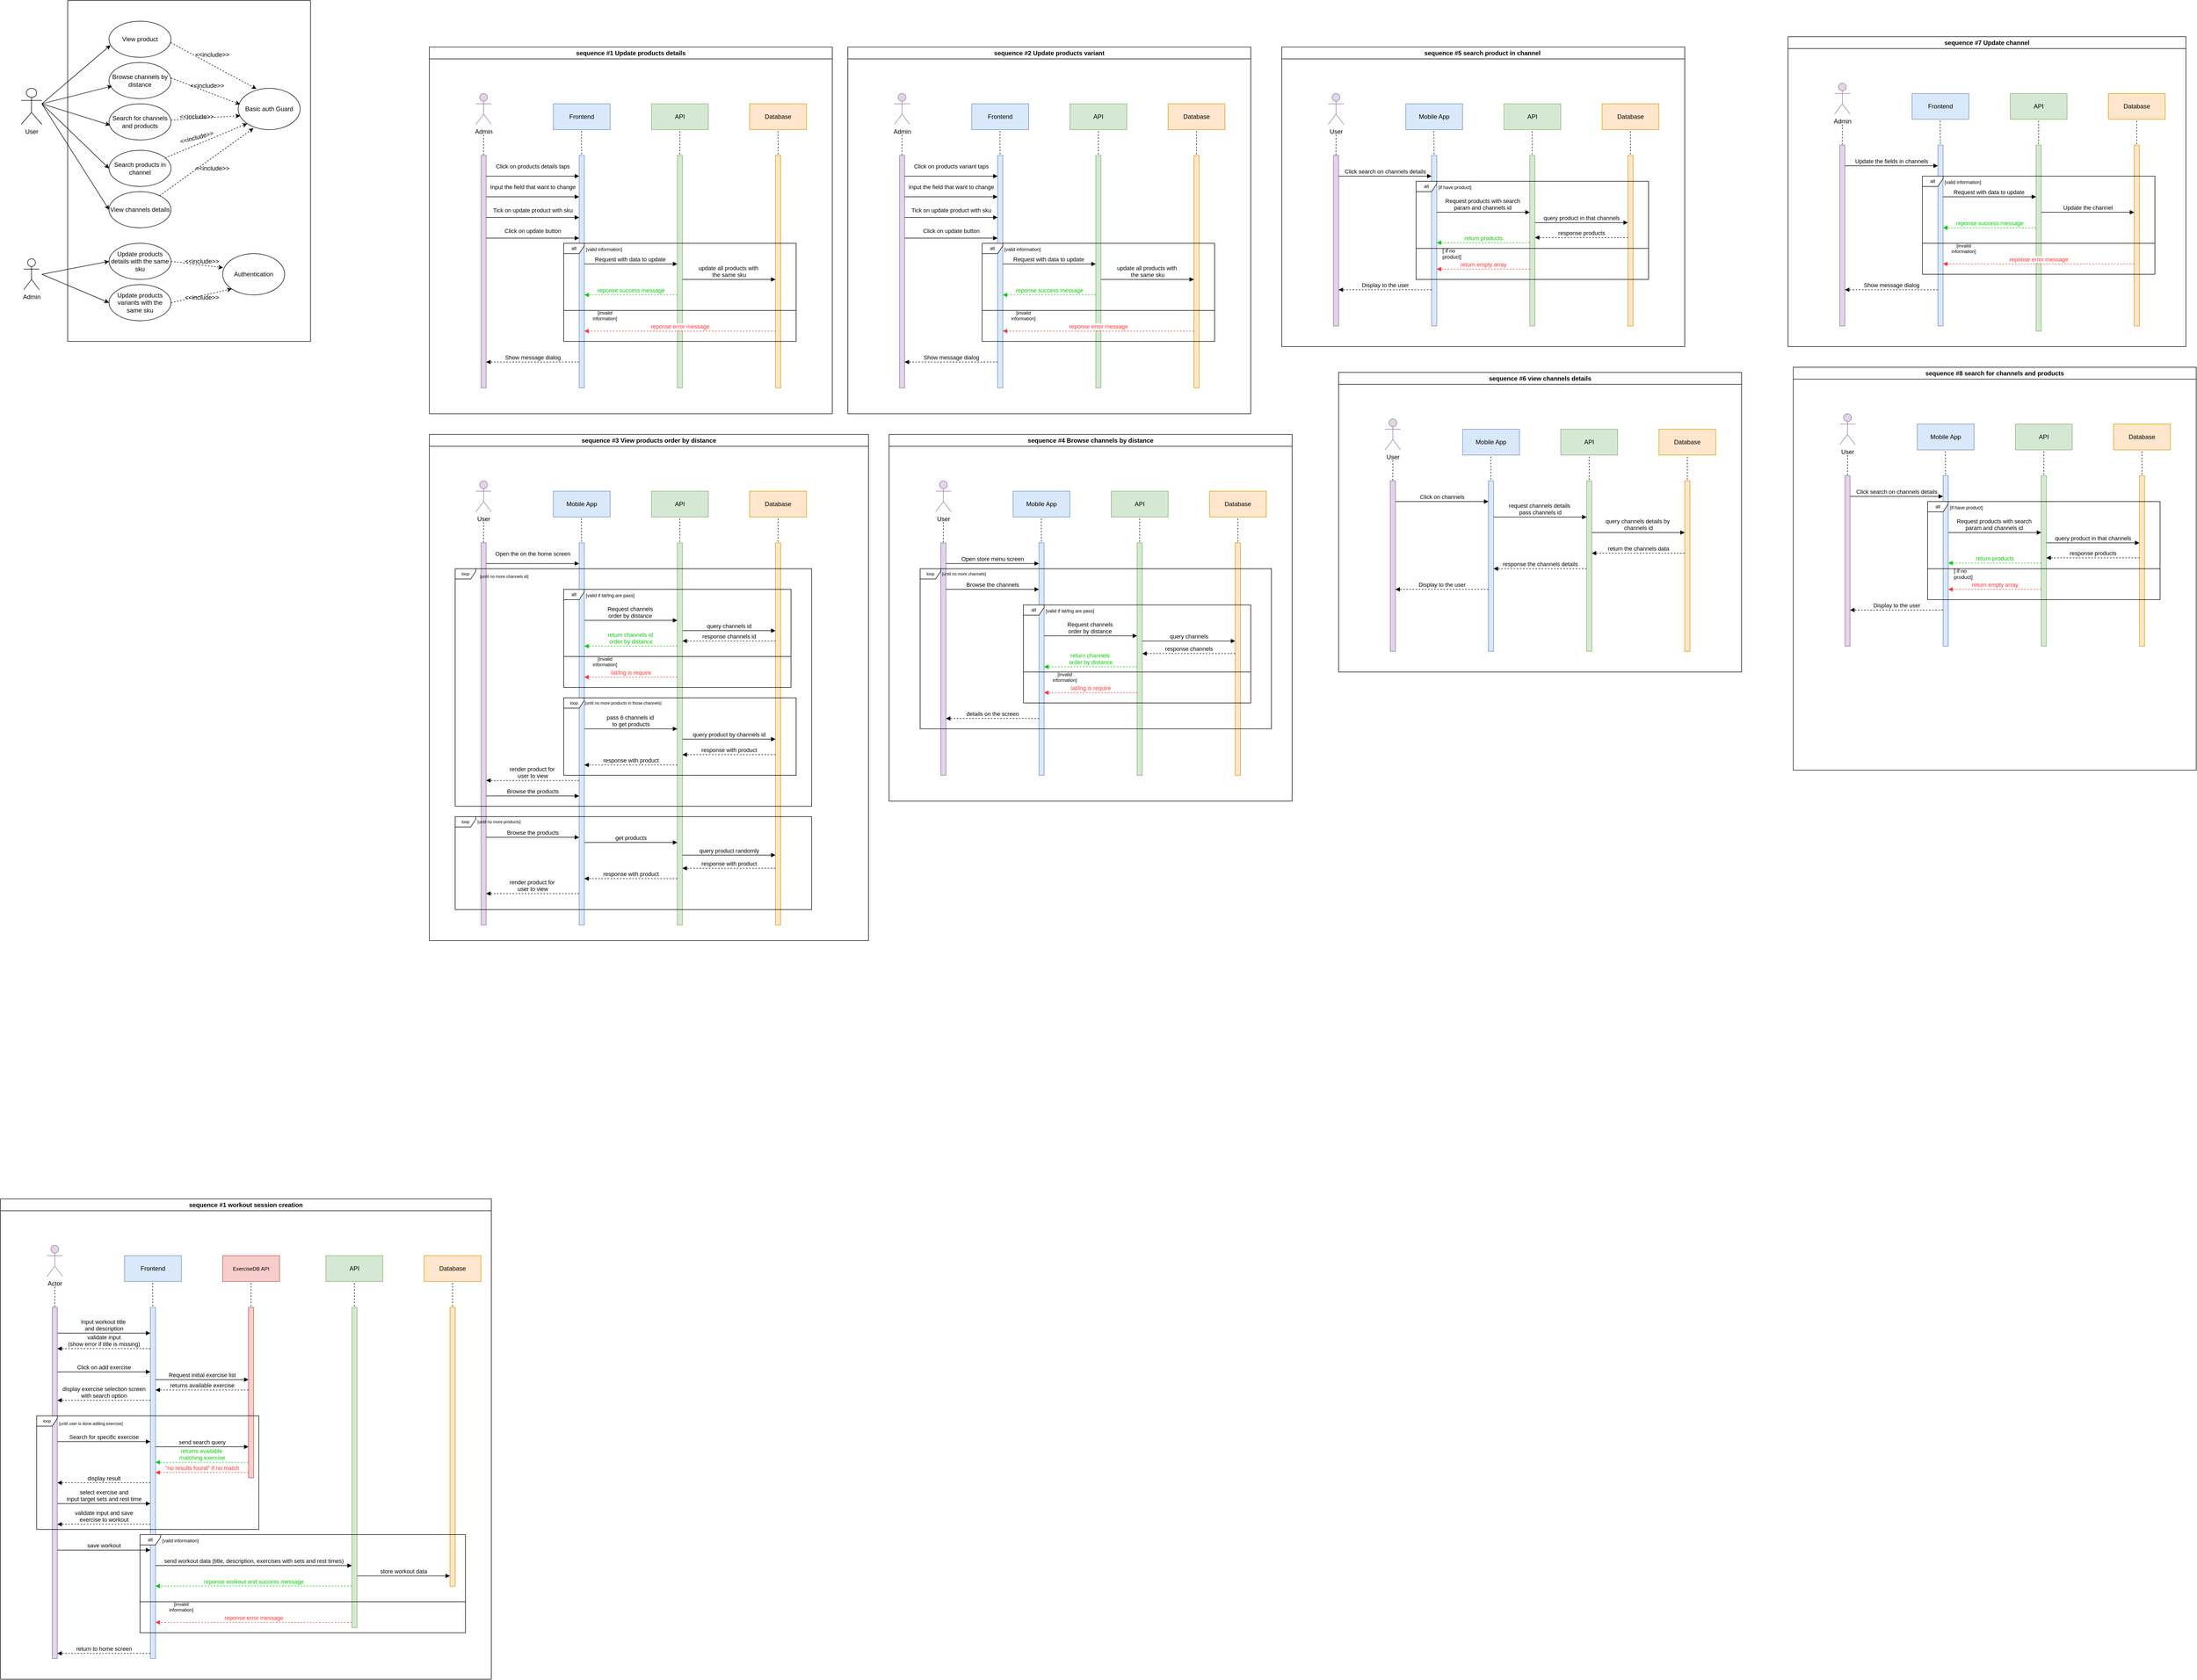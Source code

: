 <mxfile version="28.0.7">
  <diagram name="Page-1" id="-zt-V17A9h4oIsnnDuv3">
    <mxGraphModel dx="1226" dy="620" grid="1" gridSize="10" guides="1" tooltips="1" connect="1" arrows="1" fold="1" page="1" pageScale="1" pageWidth="850" pageHeight="1100" math="0" shadow="0">
      <root>
        <mxCell id="0" />
        <mxCell id="1" parent="0" />
        <mxCell id="Y5UtQf3HgI3IDYHOGd35-3" value="" style="swimlane;startSize=0;" parent="1" vertex="1">
          <mxGeometry x="250" y="90" width="470" height="660" as="geometry" />
        </mxCell>
        <mxCell id="Y5UtQf3HgI3IDYHOGd35-5" value="View product" style="ellipse;whiteSpace=wrap;html=1;" parent="Y5UtQf3HgI3IDYHOGd35-3" vertex="1">
          <mxGeometry x="80" y="40" width="120" height="70" as="geometry" />
        </mxCell>
        <mxCell id="Y5UtQf3HgI3IDYHOGd35-6" value="Browse channels by distance" style="ellipse;whiteSpace=wrap;html=1;" parent="Y5UtQf3HgI3IDYHOGd35-3" vertex="1">
          <mxGeometry x="80" y="120" width="120" height="70" as="geometry" />
        </mxCell>
        <mxCell id="Y5UtQf3HgI3IDYHOGd35-7" value="Search for channels and products" style="ellipse;whiteSpace=wrap;html=1;" parent="Y5UtQf3HgI3IDYHOGd35-3" vertex="1">
          <mxGeometry x="80" y="200" width="120" height="70" as="geometry" />
        </mxCell>
        <mxCell id="Y5UtQf3HgI3IDYHOGd35-8" value="Search products in channel" style="ellipse;whiteSpace=wrap;html=1;" parent="Y5UtQf3HgI3IDYHOGd35-3" vertex="1">
          <mxGeometry x="80" y="290" width="120" height="70" as="geometry" />
        </mxCell>
        <mxCell id="Y5UtQf3HgI3IDYHOGd35-9" value="View channels details" style="ellipse;whiteSpace=wrap;html=1;" parent="Y5UtQf3HgI3IDYHOGd35-3" vertex="1">
          <mxGeometry x="80" y="370" width="120" height="70" as="geometry" />
        </mxCell>
        <mxCell id="Y5UtQf3HgI3IDYHOGd35-11" value="Update products details with the same sku" style="ellipse;whiteSpace=wrap;html=1;" parent="Y5UtQf3HgI3IDYHOGd35-3" vertex="1">
          <mxGeometry x="80" y="470" width="120" height="70" as="geometry" />
        </mxCell>
        <mxCell id="Y5UtQf3HgI3IDYHOGd35-12" value="Update products variants with the same sku" style="ellipse;whiteSpace=wrap;html=1;" parent="Y5UtQf3HgI3IDYHOGd35-3" vertex="1">
          <mxGeometry x="80" y="550" width="120" height="70" as="geometry" />
        </mxCell>
        <mxCell id="Y5UtQf3HgI3IDYHOGd35-20" value="Basic auth Guard" style="ellipse;whiteSpace=wrap;html=1;" parent="Y5UtQf3HgI3IDYHOGd35-3" vertex="1">
          <mxGeometry x="330" y="170" width="120" height="80" as="geometry" />
        </mxCell>
        <mxCell id="Y5UtQf3HgI3IDYHOGd35-22" value="" style="endArrow=classic;html=1;rounded=0;exitX=0.997;exitY=0.595;exitDx=0;exitDy=0;exitPerimeter=0;entryX=0.294;entryY=0.013;entryDx=0;entryDy=0;entryPerimeter=0;dashed=1;" parent="Y5UtQf3HgI3IDYHOGd35-3" source="Y5UtQf3HgI3IDYHOGd35-5" target="Y5UtQf3HgI3IDYHOGd35-20" edge="1">
          <mxGeometry width="50" height="50" relative="1" as="geometry">
            <mxPoint x="280" y="200" as="sourcePoint" />
            <mxPoint x="330" y="150" as="targetPoint" />
          </mxGeometry>
        </mxCell>
        <mxCell id="Y5UtQf3HgI3IDYHOGd35-34" value="" style="endArrow=classic;html=1;rounded=0;entryX=0.033;entryY=0.664;entryDx=0;entryDy=0;entryPerimeter=0;dashed=1;" parent="Y5UtQf3HgI3IDYHOGd35-3" source="Y5UtQf3HgI3IDYHOGd35-7" target="Y5UtQf3HgI3IDYHOGd35-20" edge="1">
          <mxGeometry width="50" height="50" relative="1" as="geometry">
            <mxPoint x="280" y="219" as="sourcePoint" />
            <mxPoint x="404" y="180" as="targetPoint" />
          </mxGeometry>
        </mxCell>
        <mxCell id="Y5UtQf3HgI3IDYHOGd35-35" value="" style="endArrow=classic;html=1;rounded=0;entryX=0;entryY=1;entryDx=0;entryDy=0;dashed=1;" parent="Y5UtQf3HgI3IDYHOGd35-3" source="Y5UtQf3HgI3IDYHOGd35-8" target="Y5UtQf3HgI3IDYHOGd35-20" edge="1">
          <mxGeometry width="50" height="50" relative="1" as="geometry">
            <mxPoint x="230" y="309" as="sourcePoint" />
            <mxPoint x="354" y="270" as="targetPoint" />
          </mxGeometry>
        </mxCell>
        <mxCell id="Y5UtQf3HgI3IDYHOGd35-36" value="" style="endArrow=classic;html=1;rounded=0;entryX=0.247;entryY=0.965;entryDx=0;entryDy=0;entryPerimeter=0;dashed=1;" parent="Y5UtQf3HgI3IDYHOGd35-3" source="Y5UtQf3HgI3IDYHOGd35-9" target="Y5UtQf3HgI3IDYHOGd35-20" edge="1">
          <mxGeometry width="50" height="50" relative="1" as="geometry">
            <mxPoint x="250" y="349" as="sourcePoint" />
            <mxPoint x="374" y="310" as="targetPoint" />
          </mxGeometry>
        </mxCell>
        <mxCell id="Y5UtQf3HgI3IDYHOGd35-37" value="&amp;lt;&amp;lt;include&amp;gt;&amp;gt;" style="text;html=1;align=center;verticalAlign=middle;whiteSpace=wrap;rounded=0;" parent="Y5UtQf3HgI3IDYHOGd35-3" vertex="1">
          <mxGeometry x="250" y="90" width="60" height="30" as="geometry" />
        </mxCell>
        <mxCell id="Y5UtQf3HgI3IDYHOGd35-40" value="&amp;lt;&amp;lt;include&amp;gt;&amp;gt;" style="text;html=1;align=center;verticalAlign=middle;whiteSpace=wrap;rounded=0;" parent="Y5UtQf3HgI3IDYHOGd35-3" vertex="1">
          <mxGeometry x="220" y="210" width="60" height="30" as="geometry" />
        </mxCell>
        <mxCell id="Y5UtQf3HgI3IDYHOGd35-41" value="&amp;lt;&amp;lt;include&amp;gt;&amp;gt;" style="text;html=1;align=center;verticalAlign=middle;whiteSpace=wrap;rounded=0;rotation=-15;" parent="Y5UtQf3HgI3IDYHOGd35-3" vertex="1">
          <mxGeometry x="220" y="250" width="60" height="30" as="geometry" />
        </mxCell>
        <mxCell id="Y5UtQf3HgI3IDYHOGd35-42" value="&amp;lt;&amp;lt;include&amp;gt;&amp;gt;" style="text;html=1;align=center;verticalAlign=middle;whiteSpace=wrap;rounded=0;rotation=0;" parent="Y5UtQf3HgI3IDYHOGd35-3" vertex="1">
          <mxGeometry x="250" y="310" width="60" height="30" as="geometry" />
        </mxCell>
        <mxCell id="Y5UtQf3HgI3IDYHOGd35-43" value="Authentication" style="ellipse;whiteSpace=wrap;html=1;" parent="Y5UtQf3HgI3IDYHOGd35-3" vertex="1">
          <mxGeometry x="300" y="490" width="120" height="80" as="geometry" />
        </mxCell>
        <mxCell id="Y5UtQf3HgI3IDYHOGd35-44" value="" style="endArrow=classic;html=1;rounded=0;entryX=0;entryY=1;entryDx=0;entryDy=0;dashed=1;exitX=1;exitY=0.5;exitDx=0;exitDy=0;" parent="Y5UtQf3HgI3IDYHOGd35-3" source="Y5UtQf3HgI3IDYHOGd35-12" target="Y5UtQf3HgI3IDYHOGd35-43" edge="1">
          <mxGeometry width="50" height="50" relative="1" as="geometry">
            <mxPoint x="230" y="631" as="sourcePoint" />
            <mxPoint x="412" y="500" as="targetPoint" />
          </mxGeometry>
        </mxCell>
        <mxCell id="Y5UtQf3HgI3IDYHOGd35-45" value="&amp;lt;&amp;lt;include&amp;gt;&amp;gt;" style="text;html=1;align=center;verticalAlign=middle;whiteSpace=wrap;rounded=0;rotation=0;" parent="Y5UtQf3HgI3IDYHOGd35-3" vertex="1">
          <mxGeometry x="230" y="560" width="60" height="30" as="geometry" />
        </mxCell>
        <mxCell id="Y5UtQf3HgI3IDYHOGd35-46" value="" style="endArrow=classic;html=1;rounded=0;entryX=0.006;entryY=0.341;entryDx=0;entryDy=0;entryPerimeter=0;dashed=1;exitX=1;exitY=0.5;exitDx=0;exitDy=0;" parent="Y5UtQf3HgI3IDYHOGd35-3" source="Y5UtQf3HgI3IDYHOGd35-11" target="Y5UtQf3HgI3IDYHOGd35-43" edge="1">
          <mxGeometry width="50" height="50" relative="1" as="geometry">
            <mxPoint x="250" y="631" as="sourcePoint" />
            <mxPoint x="432" y="500" as="targetPoint" />
          </mxGeometry>
        </mxCell>
        <mxCell id="Y5UtQf3HgI3IDYHOGd35-47" value="&amp;lt;&amp;lt;include&amp;gt;&amp;gt;" style="text;html=1;align=center;verticalAlign=middle;whiteSpace=wrap;rounded=0;rotation=0;" parent="Y5UtQf3HgI3IDYHOGd35-3" vertex="1">
          <mxGeometry x="230" y="490" width="60" height="30" as="geometry" />
        </mxCell>
        <mxCell id="Y5UtQf3HgI3IDYHOGd35-4" value="User" style="shape=umlActor;verticalLabelPosition=bottom;verticalAlign=top;html=1;outlineConnect=0;" parent="Y5UtQf3HgI3IDYHOGd35-3" vertex="1">
          <mxGeometry x="-90" y="170" width="40" height="70" as="geometry" />
        </mxCell>
        <mxCell id="Y5UtQf3HgI3IDYHOGd35-10" value="Admin" style="shape=umlActor;verticalLabelPosition=bottom;verticalAlign=top;html=1;outlineConnect=0;" parent="Y5UtQf3HgI3IDYHOGd35-3" vertex="1">
          <mxGeometry x="-85" y="500" width="30" height="60" as="geometry" />
        </mxCell>
        <mxCell id="Y5UtQf3HgI3IDYHOGd35-13" value="" style="endArrow=classic;html=1;rounded=0;entryX=0.023;entryY=0.666;entryDx=0;entryDy=0;entryPerimeter=0;" parent="Y5UtQf3HgI3IDYHOGd35-3" target="Y5UtQf3HgI3IDYHOGd35-5" edge="1">
          <mxGeometry width="50" height="50" relative="1" as="geometry">
            <mxPoint x="-50" y="200" as="sourcePoint" />
            <mxPoint x="90" y="270" as="targetPoint" />
          </mxGeometry>
        </mxCell>
        <mxCell id="Y5UtQf3HgI3IDYHOGd35-14" value="" style="endArrow=classic;html=1;rounded=0;entryX=0.017;entryY=0.588;entryDx=0;entryDy=0;entryPerimeter=0;" parent="Y5UtQf3HgI3IDYHOGd35-3" target="Y5UtQf3HgI3IDYHOGd35-7" edge="1">
          <mxGeometry width="50" height="50" relative="1" as="geometry">
            <mxPoint x="-50" y="200" as="sourcePoint" />
            <mxPoint x="90" y="270" as="targetPoint" />
          </mxGeometry>
        </mxCell>
        <mxCell id="Y5UtQf3HgI3IDYHOGd35-15" value="" style="endArrow=classic;html=1;rounded=0;entryX=0.049;entryY=0.652;entryDx=0;entryDy=0;entryPerimeter=0;" parent="Y5UtQf3HgI3IDYHOGd35-3" source="Y5UtQf3HgI3IDYHOGd35-4" target="Y5UtQf3HgI3IDYHOGd35-6" edge="1">
          <mxGeometry width="50" height="50" relative="1" as="geometry">
            <mxPoint x="40" y="320" as="sourcePoint" />
            <mxPoint x="90" y="270" as="targetPoint" />
          </mxGeometry>
        </mxCell>
        <mxCell id="Y5UtQf3HgI3IDYHOGd35-16" value="" style="endArrow=classic;html=1;rounded=0;entryX=0;entryY=0.5;entryDx=0;entryDy=0;" parent="Y5UtQf3HgI3IDYHOGd35-3" target="Y5UtQf3HgI3IDYHOGd35-8" edge="1">
          <mxGeometry width="50" height="50" relative="1" as="geometry">
            <mxPoint x="-50" y="200" as="sourcePoint" />
            <mxPoint x="30" y="290" as="targetPoint" />
          </mxGeometry>
        </mxCell>
        <mxCell id="Y5UtQf3HgI3IDYHOGd35-17" value="" style="endArrow=classic;html=1;rounded=0;entryX=0;entryY=0.5;entryDx=0;entryDy=0;" parent="Y5UtQf3HgI3IDYHOGd35-3" target="Y5UtQf3HgI3IDYHOGd35-9" edge="1">
          <mxGeometry width="50" height="50" relative="1" as="geometry">
            <mxPoint x="-50" y="200" as="sourcePoint" />
            <mxPoint x="30" y="320" as="targetPoint" />
          </mxGeometry>
        </mxCell>
        <mxCell id="Y5UtQf3HgI3IDYHOGd35-18" value="" style="endArrow=classic;html=1;rounded=0;entryX=0;entryY=0.5;entryDx=0;entryDy=0;" parent="Y5UtQf3HgI3IDYHOGd35-3" target="Y5UtQf3HgI3IDYHOGd35-11" edge="1">
          <mxGeometry width="50" height="50" relative="1" as="geometry">
            <mxPoint x="-50" y="530" as="sourcePoint" />
            <mxPoint x="70" y="480" as="targetPoint" />
          </mxGeometry>
        </mxCell>
        <mxCell id="Y5UtQf3HgI3IDYHOGd35-19" value="" style="endArrow=classic;html=1;rounded=0;entryX=0;entryY=0.5;entryDx=0;entryDy=0;" parent="Y5UtQf3HgI3IDYHOGd35-3" target="Y5UtQf3HgI3IDYHOGd35-12" edge="1">
          <mxGeometry width="50" height="50" relative="1" as="geometry">
            <mxPoint x="-50" y="530" as="sourcePoint" />
            <mxPoint x="70" y="480" as="targetPoint" />
          </mxGeometry>
        </mxCell>
        <mxCell id="Y5UtQf3HgI3IDYHOGd35-23" value="" style="endArrow=classic;html=1;rounded=0;exitX=0.997;exitY=0.595;exitDx=0;exitDy=0;exitPerimeter=0;entryX=0.031;entryY=0.388;entryDx=0;entryDy=0;entryPerimeter=0;dashed=1;" parent="Y5UtQf3HgI3IDYHOGd35-3" target="Y5UtQf3HgI3IDYHOGd35-20" edge="1">
          <mxGeometry width="50" height="50" relative="1" as="geometry">
            <mxPoint x="200" y="150" as="sourcePoint" />
            <mxPoint x="355" y="153" as="targetPoint" />
          </mxGeometry>
        </mxCell>
        <mxCell id="Y5UtQf3HgI3IDYHOGd35-39" value="&amp;lt;&amp;lt;include&amp;gt;&amp;gt;" style="text;html=1;align=center;verticalAlign=middle;whiteSpace=wrap;rounded=0;" parent="Y5UtQf3HgI3IDYHOGd35-3" vertex="1">
          <mxGeometry x="240" y="150" width="60" height="30" as="geometry" />
        </mxCell>
        <mxCell id="lFr_UAIBgHDYgoveQ9sL-2" value="sequence #1 Update products details" style="swimlane;whiteSpace=wrap" vertex="1" parent="1">
          <mxGeometry x="950" y="180" width="780" height="710" as="geometry" />
        </mxCell>
        <mxCell id="lFr_UAIBgHDYgoveQ9sL-3" style="edgeStyle=orthogonalEdgeStyle;rounded=0;orthogonalLoop=1;jettySize=auto;html=1;entryX=0;entryY=0.5;entryDx=0;entryDy=0;" edge="1" parent="lFr_UAIBgHDYgoveQ9sL-2">
          <mxGeometry relative="1" as="geometry">
            <Array as="points">
              <mxPoint x="60" y="489" />
              <mxPoint x="60" y="233" />
            </Array>
            <mxPoint x="150" y="233" as="targetPoint" />
          </mxGeometry>
        </mxCell>
        <mxCell id="lFr_UAIBgHDYgoveQ9sL-4" style="edgeStyle=orthogonalEdgeStyle;rounded=0;orthogonalLoop=1;jettySize=auto;html=1;endArrow=none;startFill=0;dashed=1;" edge="1" parent="lFr_UAIBgHDYgoveQ9sL-2">
          <mxGeometry relative="1" as="geometry">
            <mxPoint x="104.75" y="210" as="targetPoint" />
            <mxPoint x="105" y="170" as="sourcePoint" />
            <Array as="points">
              <mxPoint x="105" y="191" />
            </Array>
          </mxGeometry>
        </mxCell>
        <mxCell id="lFr_UAIBgHDYgoveQ9sL-5" value="Admin" style="shape=umlActor;verticalLabelPosition=bottom;verticalAlign=top;html=1;fillColor=#e1d5e7;strokeColor=#9673a6;" vertex="1" parent="lFr_UAIBgHDYgoveQ9sL-2">
          <mxGeometry x="90" y="90" width="30" height="60" as="geometry" />
        </mxCell>
        <mxCell id="lFr_UAIBgHDYgoveQ9sL-6" value="" style="html=1;points=[[0,0,0,0,5],[0,1,0,0,-5],[1,0,0,0,5],[1,1,0,0,-5]];perimeter=orthogonalPerimeter;outlineConnect=0;targetShapes=umlLifeline;portConstraint=eastwest;newEdgeStyle={&quot;curved&quot;:0,&quot;rounded&quot;:0};fillColor=#e1d5e7;strokeColor=#9673a6;" vertex="1" parent="lFr_UAIBgHDYgoveQ9sL-2">
          <mxGeometry x="100" y="210" width="10" height="450" as="geometry" />
        </mxCell>
        <mxCell id="lFr_UAIBgHDYgoveQ9sL-7" value="Frontend" style="html=1;whiteSpace=wrap;fillColor=#dae8fc;strokeColor=#6c8ebf;" vertex="1" parent="lFr_UAIBgHDYgoveQ9sL-2">
          <mxGeometry x="240" y="110" width="110" height="50" as="geometry" />
        </mxCell>
        <mxCell id="lFr_UAIBgHDYgoveQ9sL-8" value="API" style="html=1;whiteSpace=wrap;fillColor=#d5e8d4;strokeColor=#82b366;" vertex="1" parent="lFr_UAIBgHDYgoveQ9sL-2">
          <mxGeometry x="430" y="110" width="110" height="50" as="geometry" />
        </mxCell>
        <mxCell id="lFr_UAIBgHDYgoveQ9sL-9" value="Database" style="html=1;whiteSpace=wrap;fillColor=#ffe6cc;strokeColor=#d79b00;" vertex="1" parent="lFr_UAIBgHDYgoveQ9sL-2">
          <mxGeometry x="620" y="110" width="110" height="50" as="geometry" />
        </mxCell>
        <mxCell id="lFr_UAIBgHDYgoveQ9sL-10" value="" style="html=1;points=[[0,0,0,0,5],[0,1,0,0,-5],[1,0,0,0,5],[1,1,0,0,-5]];perimeter=orthogonalPerimeter;outlineConnect=0;targetShapes=umlLifeline;portConstraint=eastwest;newEdgeStyle={&quot;curved&quot;:0,&quot;rounded&quot;:0};fillColor=#dae8fc;strokeColor=#6c8ebf;" vertex="1" parent="lFr_UAIBgHDYgoveQ9sL-2">
          <mxGeometry x="290" y="210" width="10" height="450" as="geometry" />
        </mxCell>
        <mxCell id="lFr_UAIBgHDYgoveQ9sL-11" value="" style="html=1;points=[[0,0,0,0,5],[0,1,0,0,-5],[1,0,0,0,5],[1,1,0,0,-5]];perimeter=orthogonalPerimeter;outlineConnect=0;targetShapes=umlLifeline;portConstraint=eastwest;newEdgeStyle={&quot;curved&quot;:0,&quot;rounded&quot;:0};fillColor=#d5e8d4;strokeColor=#82b366;" vertex="1" parent="lFr_UAIBgHDYgoveQ9sL-2">
          <mxGeometry x="480" y="210" width="10" height="450" as="geometry" />
        </mxCell>
        <mxCell id="lFr_UAIBgHDYgoveQ9sL-12" value="" style="html=1;points=[[0,0,0,0,5],[0,1,0,0,-5],[1,0,0,0,5],[1,1,0,0,-5]];perimeter=orthogonalPerimeter;outlineConnect=0;targetShapes=umlLifeline;portConstraint=eastwest;newEdgeStyle={&quot;curved&quot;:0,&quot;rounded&quot;:0};fillColor=#ffe6cc;strokeColor=#d79b00;" vertex="1" parent="lFr_UAIBgHDYgoveQ9sL-2">
          <mxGeometry x="670" y="210" width="10" height="450" as="geometry" />
        </mxCell>
        <mxCell id="lFr_UAIBgHDYgoveQ9sL-13" value="Input the field that want to change" style="html=1;verticalAlign=bottom;endArrow=block;curved=0;rounded=0;" edge="1" parent="lFr_UAIBgHDYgoveQ9sL-2">
          <mxGeometry y="10" width="80" relative="1" as="geometry">
            <mxPoint x="110" y="290" as="sourcePoint" />
            <mxPoint x="290" y="290" as="targetPoint" />
            <mxPoint as="offset" />
            <Array as="points">
              <mxPoint x="200" y="290" />
            </Array>
          </mxGeometry>
        </mxCell>
        <mxCell id="lFr_UAIBgHDYgoveQ9sL-19" value="Tick on update product with sku" style="html=1;verticalAlign=bottom;endArrow=block;curved=0;rounded=0;" edge="1" parent="lFr_UAIBgHDYgoveQ9sL-2">
          <mxGeometry y="5" width="80" relative="1" as="geometry">
            <mxPoint x="110" y="330.0" as="sourcePoint" />
            <mxPoint x="290" y="330.0" as="targetPoint" />
            <mxPoint as="offset" />
          </mxGeometry>
        </mxCell>
        <mxCell id="lFr_UAIBgHDYgoveQ9sL-31" value="Show message dialog" style="html=1;verticalAlign=bottom;endArrow=block;curved=0;rounded=0;dashed=1;strokeWidth=1;" edge="1" parent="lFr_UAIBgHDYgoveQ9sL-2">
          <mxGeometry width="80" relative="1" as="geometry">
            <mxPoint x="290" y="610" as="sourcePoint" />
            <mxPoint x="110" y="610" as="targetPoint" />
            <mxPoint as="offset" />
          </mxGeometry>
        </mxCell>
        <mxCell id="lFr_UAIBgHDYgoveQ9sL-40" style="edgeStyle=orthogonalEdgeStyle;rounded=0;orthogonalLoop=1;jettySize=auto;html=1;endArrow=none;startFill=0;dashed=1;exitX=0.496;exitY=1.056;exitDx=0;exitDy=0;exitPerimeter=0;" edge="1" parent="lFr_UAIBgHDYgoveQ9sL-2" source="lFr_UAIBgHDYgoveQ9sL-7">
          <mxGeometry relative="1" as="geometry">
            <mxPoint x="294.85" y="210" as="targetPoint" />
            <mxPoint x="295.1" y="170" as="sourcePoint" />
            <Array as="points">
              <mxPoint x="295" y="191" />
            </Array>
          </mxGeometry>
        </mxCell>
        <mxCell id="lFr_UAIBgHDYgoveQ9sL-42" style="edgeStyle=orthogonalEdgeStyle;rounded=0;orthogonalLoop=1;jettySize=auto;html=1;endArrow=none;startFill=0;dashed=1;exitX=0.496;exitY=1.056;exitDx=0;exitDy=0;exitPerimeter=0;" edge="1" parent="lFr_UAIBgHDYgoveQ9sL-2">
          <mxGeometry relative="1" as="geometry">
            <mxPoint x="484.82" y="210" as="targetPoint" />
            <mxPoint x="484.97" y="163" as="sourcePoint" />
            <Array as="points">
              <mxPoint x="484.97" y="191" />
            </Array>
          </mxGeometry>
        </mxCell>
        <mxCell id="lFr_UAIBgHDYgoveQ9sL-43" style="edgeStyle=orthogonalEdgeStyle;rounded=0;orthogonalLoop=1;jettySize=auto;html=1;endArrow=none;startFill=0;dashed=1;exitX=0.496;exitY=1.056;exitDx=0;exitDy=0;exitPerimeter=0;" edge="1" parent="lFr_UAIBgHDYgoveQ9sL-2">
          <mxGeometry relative="1" as="geometry">
            <mxPoint x="674.82" y="210" as="targetPoint" />
            <mxPoint x="674.97" y="163" as="sourcePoint" />
            <Array as="points">
              <mxPoint x="674.97" y="191" />
            </Array>
          </mxGeometry>
        </mxCell>
        <mxCell id="lFr_UAIBgHDYgoveQ9sL-47" value="Click on products details taps" style="html=1;verticalAlign=bottom;endArrow=block;curved=0;rounded=0;" edge="1" parent="lFr_UAIBgHDYgoveQ9sL-2">
          <mxGeometry y="10" width="80" relative="1" as="geometry">
            <mxPoint x="110" y="250" as="sourcePoint" />
            <mxPoint x="290" y="250" as="targetPoint" />
            <mxPoint as="offset" />
            <Array as="points">
              <mxPoint x="200" y="250" />
            </Array>
          </mxGeometry>
        </mxCell>
        <mxCell id="lFr_UAIBgHDYgoveQ9sL-48" value="Click on update button" style="html=1;verticalAlign=bottom;endArrow=block;curved=0;rounded=0;" edge="1" parent="lFr_UAIBgHDYgoveQ9sL-2">
          <mxGeometry y="5" width="80" relative="1" as="geometry">
            <mxPoint x="110" y="370" as="sourcePoint" />
            <mxPoint x="290" y="370" as="targetPoint" />
            <mxPoint as="offset" />
          </mxGeometry>
        </mxCell>
        <mxCell id="lFr_UAIBgHDYgoveQ9sL-91" value="update all products with&amp;nbsp;&lt;div&gt;the same sku&lt;/div&gt;" style="html=1;verticalAlign=bottom;endArrow=block;curved=0;rounded=0;" edge="1" parent="lFr_UAIBgHDYgoveQ9sL-2">
          <mxGeometry width="80" relative="1" as="geometry">
            <mxPoint x="490" y="450" as="sourcePoint" />
            <mxPoint x="670" y="450" as="targetPoint" />
            <mxPoint as="offset" />
          </mxGeometry>
        </mxCell>
        <mxCell id="lFr_UAIBgHDYgoveQ9sL-92" value="alt" style="shape=umlFrame;whiteSpace=wrap;html=1;pointerEvents=0;recursiveResize=0;container=1;collapsible=0;width=40;height=20;fontSize=9;" vertex="1" parent="lFr_UAIBgHDYgoveQ9sL-2">
          <mxGeometry x="260" y="380" width="450" height="190" as="geometry" />
        </mxCell>
        <mxCell id="lFr_UAIBgHDYgoveQ9sL-93" value="[valid information]" style="text;html=1;fontSize=9;" vertex="1" parent="lFr_UAIBgHDYgoveQ9sL-92">
          <mxGeometry width="100" height="20" relative="1" as="geometry">
            <mxPoint x="41" as="offset" />
          </mxGeometry>
        </mxCell>
        <mxCell id="lFr_UAIBgHDYgoveQ9sL-94" value="" style="line;strokeWidth=1;labelPosition=center;verticalLabelPosition=bottom;align=left;verticalAlign=top;spacingLeft=20;spacingTop=15;html=1;whiteSpace=wrap;" vertex="1" parent="lFr_UAIBgHDYgoveQ9sL-92">
          <mxGeometry y="125" width="450" height="10" as="geometry" />
        </mxCell>
        <mxCell id="lFr_UAIBgHDYgoveQ9sL-95" value="&lt;span style=&quot;font-size: 9px; text-align: left; text-wrap-mode: nowrap;&quot;&gt;[invalid information]&lt;/span&gt;" style="text;html=1;align=center;verticalAlign=middle;whiteSpace=wrap;rounded=0;fontSize=8;" vertex="1" parent="lFr_UAIBgHDYgoveQ9sL-92">
          <mxGeometry x="50" y="125" width="60" height="30" as="geometry" />
        </mxCell>
        <mxCell id="lFr_UAIBgHDYgoveQ9sL-96" value="&lt;font style=&quot;&quot;&gt;reponse success message&lt;/font&gt;" style="html=1;verticalAlign=bottom;endArrow=block;curved=0;rounded=0;dashed=1;strokeWidth=1;fontColor=#00CC00;strokeColor=#00CC00;" edge="1" parent="lFr_UAIBgHDYgoveQ9sL-92">
          <mxGeometry width="80" relative="1" as="geometry">
            <mxPoint x="220" y="100" as="sourcePoint" />
            <mxPoint x="40" y="100" as="targetPoint" />
            <mxPoint as="offset" />
          </mxGeometry>
        </mxCell>
        <mxCell id="lFr_UAIBgHDYgoveQ9sL-99" value="&lt;font style=&quot;color: rgb(255, 51, 51);&quot;&gt;reponse error message&lt;/font&gt;" style="html=1;verticalAlign=bottom;endArrow=block;curved=0;rounded=0;dashed=1;strokeWidth=1;fontColor=#00CC00;strokeColor=#FF3333;" edge="1" parent="lFr_UAIBgHDYgoveQ9sL-92">
          <mxGeometry x="0.003" width="80" relative="1" as="geometry">
            <mxPoint x="410" y="170.0" as="sourcePoint" />
            <mxPoint x="40" y="170" as="targetPoint" />
            <mxPoint as="offset" />
          </mxGeometry>
        </mxCell>
        <mxCell id="lFr_UAIBgHDYgoveQ9sL-15" value="Request with data to update&amp;nbsp;" style="html=1;verticalAlign=bottom;endArrow=block;curved=0;rounded=0;" edge="1" parent="lFr_UAIBgHDYgoveQ9sL-92">
          <mxGeometry width="80" relative="1" as="geometry">
            <mxPoint x="40" y="40" as="sourcePoint" />
            <mxPoint x="220" y="40" as="targetPoint" />
            <mxPoint as="offset" />
          </mxGeometry>
        </mxCell>
        <mxCell id="lFr_UAIBgHDYgoveQ9sL-49" value="sequence #1 workout session creation" style="swimlane;whiteSpace=wrap" vertex="1" parent="1">
          <mxGeometry x="120" y="2410" width="950" height="930" as="geometry" />
        </mxCell>
        <mxCell id="lFr_UAIBgHDYgoveQ9sL-50" style="edgeStyle=orthogonalEdgeStyle;rounded=0;orthogonalLoop=1;jettySize=auto;html=1;entryX=0;entryY=0.5;entryDx=0;entryDy=0;" edge="1" parent="lFr_UAIBgHDYgoveQ9sL-49">
          <mxGeometry relative="1" as="geometry">
            <Array as="points">
              <mxPoint x="60" y="489" />
              <mxPoint x="60" y="233" />
            </Array>
            <mxPoint x="150" y="233" as="targetPoint" />
          </mxGeometry>
        </mxCell>
        <mxCell id="lFr_UAIBgHDYgoveQ9sL-51" style="edgeStyle=orthogonalEdgeStyle;rounded=0;orthogonalLoop=1;jettySize=auto;html=1;endArrow=none;startFill=0;dashed=1;" edge="1" parent="lFr_UAIBgHDYgoveQ9sL-49">
          <mxGeometry relative="1" as="geometry">
            <mxPoint x="104.75" y="210" as="targetPoint" />
            <mxPoint x="105" y="170" as="sourcePoint" />
            <Array as="points">
              <mxPoint x="105" y="191" />
            </Array>
          </mxGeometry>
        </mxCell>
        <mxCell id="lFr_UAIBgHDYgoveQ9sL-52" value="Actor" style="shape=umlActor;verticalLabelPosition=bottom;verticalAlign=top;html=1;fillColor=#e1d5e7;strokeColor=#9673a6;" vertex="1" parent="lFr_UAIBgHDYgoveQ9sL-49">
          <mxGeometry x="90" y="90" width="30" height="60" as="geometry" />
        </mxCell>
        <mxCell id="lFr_UAIBgHDYgoveQ9sL-53" value="" style="html=1;points=[[0,0,0,0,5],[0,1,0,0,-5],[1,0,0,0,5],[1,1,0,0,-5]];perimeter=orthogonalPerimeter;outlineConnect=0;targetShapes=umlLifeline;portConstraint=eastwest;newEdgeStyle={&quot;curved&quot;:0,&quot;rounded&quot;:0};fillColor=#e1d5e7;strokeColor=#9673a6;" vertex="1" parent="lFr_UAIBgHDYgoveQ9sL-49">
          <mxGeometry x="100" y="210" width="10" height="680" as="geometry" />
        </mxCell>
        <mxCell id="lFr_UAIBgHDYgoveQ9sL-54" value="Frontend" style="html=1;whiteSpace=wrap;fillColor=#dae8fc;strokeColor=#6c8ebf;" vertex="1" parent="lFr_UAIBgHDYgoveQ9sL-49">
          <mxGeometry x="240" y="110" width="110" height="50" as="geometry" />
        </mxCell>
        <mxCell id="lFr_UAIBgHDYgoveQ9sL-55" value="API" style="html=1;whiteSpace=wrap;fillColor=#d5e8d4;strokeColor=#82b366;" vertex="1" parent="lFr_UAIBgHDYgoveQ9sL-49">
          <mxGeometry x="630" y="110" width="110" height="50" as="geometry" />
        </mxCell>
        <mxCell id="lFr_UAIBgHDYgoveQ9sL-56" value="Database" style="html=1;whiteSpace=wrap;fillColor=#ffe6cc;strokeColor=#d79b00;" vertex="1" parent="lFr_UAIBgHDYgoveQ9sL-49">
          <mxGeometry x="820" y="110" width="110" height="50" as="geometry" />
        </mxCell>
        <mxCell id="lFr_UAIBgHDYgoveQ9sL-57" value="" style="html=1;points=[[0,0,0,0,5],[0,1,0,0,-5],[1,0,0,0,5],[1,1,0,0,-5]];perimeter=orthogonalPerimeter;outlineConnect=0;targetShapes=umlLifeline;portConstraint=eastwest;newEdgeStyle={&quot;curved&quot;:0,&quot;rounded&quot;:0};fillColor=#dae8fc;strokeColor=#6c8ebf;" vertex="1" parent="lFr_UAIBgHDYgoveQ9sL-49">
          <mxGeometry x="290" y="210" width="10" height="680" as="geometry" />
        </mxCell>
        <mxCell id="lFr_UAIBgHDYgoveQ9sL-58" value="" style="html=1;points=[[0,0,0,0,5],[0,1,0,0,-5],[1,0,0,0,5],[1,1,0,0,-5]];perimeter=orthogonalPerimeter;outlineConnect=0;targetShapes=umlLifeline;portConstraint=eastwest;newEdgeStyle={&quot;curved&quot;:0,&quot;rounded&quot;:0};fillColor=#d5e8d4;strokeColor=#82b366;" vertex="1" parent="lFr_UAIBgHDYgoveQ9sL-49">
          <mxGeometry x="680" y="210" width="10" height="620" as="geometry" />
        </mxCell>
        <mxCell id="lFr_UAIBgHDYgoveQ9sL-59" value="" style="html=1;points=[[0,0,0,0,5],[0,1,0,0,-5],[1,0,0,0,5],[1,1,0,0,-5]];perimeter=orthogonalPerimeter;outlineConnect=0;targetShapes=umlLifeline;portConstraint=eastwest;newEdgeStyle={&quot;curved&quot;:0,&quot;rounded&quot;:0};fillColor=#ffe6cc;strokeColor=#d79b00;" vertex="1" parent="lFr_UAIBgHDYgoveQ9sL-49">
          <mxGeometry x="870" y="210" width="10" height="540" as="geometry" />
        </mxCell>
        <mxCell id="lFr_UAIBgHDYgoveQ9sL-60" value="Input workout title&amp;nbsp;&lt;br&gt;and description" style="html=1;verticalAlign=bottom;endArrow=block;curved=0;rounded=0;" edge="1" parent="lFr_UAIBgHDYgoveQ9sL-49">
          <mxGeometry width="80" relative="1" as="geometry">
            <mxPoint x="110" y="260" as="sourcePoint" />
            <mxPoint x="290" y="260" as="targetPoint" />
            <mxPoint as="offset" />
          </mxGeometry>
        </mxCell>
        <mxCell id="lFr_UAIBgHDYgoveQ9sL-61" value="validate input&lt;br&gt;(show error if title is missing)" style="html=1;verticalAlign=bottom;endArrow=block;curved=0;rounded=0;dashed=1;strokeWidth=1;" edge="1" parent="lFr_UAIBgHDYgoveQ9sL-49">
          <mxGeometry width="80" relative="1" as="geometry">
            <mxPoint x="290" y="290" as="sourcePoint" />
            <mxPoint x="110" y="290" as="targetPoint" />
            <mxPoint as="offset" />
          </mxGeometry>
        </mxCell>
        <mxCell id="lFr_UAIBgHDYgoveQ9sL-62" value="Request initial exercise list" style="html=1;verticalAlign=bottom;endArrow=block;curved=0;rounded=0;" edge="1" parent="lFr_UAIBgHDYgoveQ9sL-49">
          <mxGeometry width="80" relative="1" as="geometry">
            <mxPoint x="300" y="350" as="sourcePoint" />
            <mxPoint x="480" y="350" as="targetPoint" />
            <mxPoint as="offset" />
          </mxGeometry>
        </mxCell>
        <mxCell id="lFr_UAIBgHDYgoveQ9sL-63" value="display exercise&amp;nbsp;&lt;span style=&quot;background-color: light-dark(#ffffff, var(--ge-dark-color, #121212)); color: light-dark(rgb(0, 0, 0), rgb(255, 255, 255));&quot;&gt;selection screen&lt;/span&gt;&lt;div&gt;&lt;span style=&quot;background-color: light-dark(#ffffff, var(--ge-dark-color, #121212)); color: light-dark(rgb(0, 0, 0), rgb(255, 255, 255));&quot;&gt;with search option&lt;/span&gt;&lt;/div&gt;" style="html=1;verticalAlign=bottom;endArrow=block;curved=0;rounded=0;dashed=1;strokeWidth=1;" edge="1" parent="lFr_UAIBgHDYgoveQ9sL-49">
          <mxGeometry width="80" relative="1" as="geometry">
            <mxPoint x="290" y="390" as="sourcePoint" />
            <mxPoint x="110" y="390" as="targetPoint" />
            <mxPoint as="offset" />
          </mxGeometry>
        </mxCell>
        <mxCell id="lFr_UAIBgHDYgoveQ9sL-64" value="ExerciseDB API" style="html=1;whiteSpace=wrap;fillColor=#f8cecc;strokeColor=#b85450;fontSize=10;" vertex="1" parent="lFr_UAIBgHDYgoveQ9sL-49">
          <mxGeometry x="430" y="110" width="110" height="50" as="geometry" />
        </mxCell>
        <mxCell id="lFr_UAIBgHDYgoveQ9sL-65" value="" style="html=1;points=[[0,0,0,0,5],[0,1,0,0,-5],[1,0,0,0,5],[1,1,0,0,-5]];perimeter=orthogonalPerimeter;outlineConnect=0;targetShapes=umlLifeline;portConstraint=eastwest;newEdgeStyle={&quot;curved&quot;:0,&quot;rounded&quot;:0};fillColor=#f8cecc;strokeColor=#b85450;" vertex="1" parent="lFr_UAIBgHDYgoveQ9sL-49">
          <mxGeometry x="480" y="210" width="10" height="330" as="geometry" />
        </mxCell>
        <mxCell id="lFr_UAIBgHDYgoveQ9sL-66" value="Click on add exercise" style="html=1;verticalAlign=bottom;endArrow=block;curved=0;rounded=0;" edge="1" parent="lFr_UAIBgHDYgoveQ9sL-49">
          <mxGeometry width="80" relative="1" as="geometry">
            <mxPoint x="110" y="335.0" as="sourcePoint" />
            <mxPoint x="290" y="335.0" as="targetPoint" />
            <mxPoint as="offset" />
          </mxGeometry>
        </mxCell>
        <mxCell id="lFr_UAIBgHDYgoveQ9sL-67" value="returns available exercise" style="html=1;verticalAlign=bottom;endArrow=block;curved=0;rounded=0;dashed=1;strokeWidth=1;" edge="1" parent="lFr_UAIBgHDYgoveQ9sL-49">
          <mxGeometry x="0.003" width="80" relative="1" as="geometry">
            <mxPoint x="480" y="370" as="sourcePoint" />
            <mxPoint x="300" y="370" as="targetPoint" />
            <mxPoint as="offset" />
          </mxGeometry>
        </mxCell>
        <mxCell id="lFr_UAIBgHDYgoveQ9sL-68" value="Search for specific exercise" style="html=1;verticalAlign=bottom;endArrow=block;curved=0;rounded=0;" edge="1" parent="lFr_UAIBgHDYgoveQ9sL-49">
          <mxGeometry width="80" relative="1" as="geometry">
            <mxPoint x="110" y="470" as="sourcePoint" />
            <mxPoint x="290" y="470" as="targetPoint" />
            <mxPoint as="offset" />
          </mxGeometry>
        </mxCell>
        <mxCell id="lFr_UAIBgHDYgoveQ9sL-69" value="send search query" style="html=1;verticalAlign=bottom;endArrow=block;curved=0;rounded=0;" edge="1" parent="lFr_UAIBgHDYgoveQ9sL-49">
          <mxGeometry width="80" relative="1" as="geometry">
            <mxPoint x="300" y="480" as="sourcePoint" />
            <mxPoint x="480" y="480" as="targetPoint" />
            <mxPoint as="offset" />
          </mxGeometry>
        </mxCell>
        <mxCell id="lFr_UAIBgHDYgoveQ9sL-70" value="returns available&amp;nbsp;&lt;div&gt;matching exercise&lt;/div&gt;" style="html=1;verticalAlign=bottom;endArrow=block;curved=0;rounded=0;dashed=1;strokeWidth=1;fontColor=#00CC00;strokeColor=#00CC00;" edge="1" parent="lFr_UAIBgHDYgoveQ9sL-49">
          <mxGeometry x="0.003" width="80" relative="1" as="geometry">
            <mxPoint x="480" y="510" as="sourcePoint" />
            <mxPoint x="300" y="510" as="targetPoint" />
            <mxPoint as="offset" />
          </mxGeometry>
        </mxCell>
        <mxCell id="lFr_UAIBgHDYgoveQ9sL-71" value="display result" style="html=1;verticalAlign=bottom;endArrow=block;curved=0;rounded=0;dashed=1;strokeWidth=1;" edge="1" parent="lFr_UAIBgHDYgoveQ9sL-49">
          <mxGeometry x="0.003" width="80" relative="1" as="geometry">
            <mxPoint x="290" y="549.67" as="sourcePoint" />
            <mxPoint x="110" y="549.67" as="targetPoint" />
            <mxPoint as="offset" />
          </mxGeometry>
        </mxCell>
        <mxCell id="lFr_UAIBgHDYgoveQ9sL-72" value="&quot;no results found&quot; if no match" style="html=1;verticalAlign=bottom;endArrow=block;curved=0;rounded=0;dashed=1;strokeWidth=1;strokeColor=#FF3333;fontColor=#FF3333;" edge="1" parent="lFr_UAIBgHDYgoveQ9sL-49">
          <mxGeometry x="0.003" width="80" relative="1" as="geometry">
            <mxPoint x="480" y="529.67" as="sourcePoint" />
            <mxPoint x="300" y="529.67" as="targetPoint" />
            <mxPoint as="offset" />
          </mxGeometry>
        </mxCell>
        <mxCell id="lFr_UAIBgHDYgoveQ9sL-73" value="select exercise and&lt;br&gt;input target sets and rest time" style="html=1;verticalAlign=bottom;endArrow=block;curved=0;rounded=0;" edge="1" parent="lFr_UAIBgHDYgoveQ9sL-49">
          <mxGeometry width="80" relative="1" as="geometry">
            <mxPoint x="110" y="590" as="sourcePoint" />
            <mxPoint x="290" y="590" as="targetPoint" />
            <mxPoint as="offset" />
          </mxGeometry>
        </mxCell>
        <mxCell id="lFr_UAIBgHDYgoveQ9sL-74" value="validate input and save&lt;br&gt;exercise to workout" style="html=1;verticalAlign=bottom;endArrow=block;curved=0;rounded=0;dashed=1;strokeWidth=1;" edge="1" parent="lFr_UAIBgHDYgoveQ9sL-49">
          <mxGeometry x="0.003" width="80" relative="1" as="geometry">
            <mxPoint x="290" y="630" as="sourcePoint" />
            <mxPoint x="110" y="630" as="targetPoint" />
            <mxPoint as="offset" />
          </mxGeometry>
        </mxCell>
        <mxCell id="lFr_UAIBgHDYgoveQ9sL-75" value="loop" style="shape=umlFrame;whiteSpace=wrap;html=1;pointerEvents=0;width=40;height=20;fontSize=8;" vertex="1" parent="lFr_UAIBgHDYgoveQ9sL-49">
          <mxGeometry x="70" y="420" width="430" height="220" as="geometry" />
        </mxCell>
        <mxCell id="lFr_UAIBgHDYgoveQ9sL-76" value="[&lt;font&gt;until user is done adding exercise]&lt;/font&gt;" style="text;html=1;align=center;verticalAlign=middle;whiteSpace=wrap;rounded=0;fontSize=8;" vertex="1" parent="lFr_UAIBgHDYgoveQ9sL-49">
          <mxGeometry x="100" y="420" width="150" height="30" as="geometry" />
        </mxCell>
        <mxCell id="lFr_UAIBgHDYgoveQ9sL-77" value="save workout" style="html=1;verticalAlign=bottom;endArrow=block;curved=0;rounded=0;" edge="1" parent="lFr_UAIBgHDYgoveQ9sL-49">
          <mxGeometry width="80" relative="1" as="geometry">
            <mxPoint x="110" y="680" as="sourcePoint" />
            <mxPoint x="290" y="680" as="targetPoint" />
            <mxPoint as="offset" />
          </mxGeometry>
        </mxCell>
        <mxCell id="lFr_UAIBgHDYgoveQ9sL-78" value="return to home screen" style="html=1;verticalAlign=bottom;endArrow=block;curved=0;rounded=0;dashed=1;strokeWidth=1;" edge="1" parent="lFr_UAIBgHDYgoveQ9sL-49">
          <mxGeometry width="80" relative="1" as="geometry">
            <mxPoint x="290" y="880" as="sourcePoint" />
            <mxPoint x="110" y="880" as="targetPoint" />
            <mxPoint as="offset" />
          </mxGeometry>
        </mxCell>
        <mxCell id="lFr_UAIBgHDYgoveQ9sL-79" value="alt" style="shape=umlFrame;whiteSpace=wrap;html=1;pointerEvents=0;recursiveResize=0;container=1;collapsible=0;width=40;height=20;fontSize=9;" vertex="1" parent="lFr_UAIBgHDYgoveQ9sL-49">
          <mxGeometry x="270" y="650" width="630" height="190" as="geometry" />
        </mxCell>
        <mxCell id="lFr_UAIBgHDYgoveQ9sL-80" value="[valid information]" style="text;html=1;fontSize=9;" vertex="1" parent="lFr_UAIBgHDYgoveQ9sL-79">
          <mxGeometry width="100" height="20" relative="1" as="geometry">
            <mxPoint x="41" as="offset" />
          </mxGeometry>
        </mxCell>
        <mxCell id="lFr_UAIBgHDYgoveQ9sL-81" value="" style="line;strokeWidth=1;labelPosition=center;verticalLabelPosition=bottom;align=left;verticalAlign=top;spacingLeft=20;spacingTop=15;html=1;whiteSpace=wrap;" vertex="1" parent="lFr_UAIBgHDYgoveQ9sL-79">
          <mxGeometry y="125" width="630" height="10" as="geometry" />
        </mxCell>
        <mxCell id="lFr_UAIBgHDYgoveQ9sL-82" value="&lt;span style=&quot;font-size: 9px; text-align: left; text-wrap-mode: nowrap;&quot;&gt;[invalid information]&lt;/span&gt;" style="text;html=1;align=center;verticalAlign=middle;whiteSpace=wrap;rounded=0;fontSize=8;" vertex="1" parent="lFr_UAIBgHDYgoveQ9sL-79">
          <mxGeometry x="50" y="125" width="60" height="30" as="geometry" />
        </mxCell>
        <mxCell id="lFr_UAIBgHDYgoveQ9sL-83" value="&lt;font style=&quot;&quot;&gt;reponse workout and success message&lt;/font&gt;" style="html=1;verticalAlign=bottom;endArrow=block;curved=0;rounded=0;dashed=1;strokeWidth=1;fontColor=#00CC00;strokeColor=#00CC00;" edge="1" parent="lFr_UAIBgHDYgoveQ9sL-79">
          <mxGeometry x="0.003" width="80" relative="1" as="geometry">
            <mxPoint x="410" y="99.58" as="sourcePoint" />
            <mxPoint x="30" y="99.58" as="targetPoint" />
            <mxPoint as="offset" />
          </mxGeometry>
        </mxCell>
        <mxCell id="lFr_UAIBgHDYgoveQ9sL-84" value="send workout data (title, description, exercises with sets and rest times)" style="html=1;verticalAlign=bottom;endArrow=block;curved=0;rounded=0;" edge="1" parent="lFr_UAIBgHDYgoveQ9sL-79">
          <mxGeometry width="80" relative="1" as="geometry">
            <mxPoint x="30" y="60" as="sourcePoint" />
            <mxPoint x="410" y="60" as="targetPoint" />
            <mxPoint as="offset" />
          </mxGeometry>
        </mxCell>
        <mxCell id="lFr_UAIBgHDYgoveQ9sL-85" value="store workout data" style="html=1;verticalAlign=bottom;endArrow=block;curved=0;rounded=0;" edge="1" parent="lFr_UAIBgHDYgoveQ9sL-79">
          <mxGeometry width="80" relative="1" as="geometry">
            <mxPoint x="420" y="80" as="sourcePoint" />
            <mxPoint x="600" y="80" as="targetPoint" />
            <mxPoint as="offset" />
          </mxGeometry>
        </mxCell>
        <mxCell id="lFr_UAIBgHDYgoveQ9sL-86" value="&lt;font style=&quot;color: rgb(255, 51, 51);&quot;&gt;reponse error message&lt;/font&gt;" style="html=1;verticalAlign=bottom;endArrow=block;curved=0;rounded=0;dashed=1;strokeWidth=1;fontColor=#00CC00;strokeColor=#FF3333;" edge="1" parent="lFr_UAIBgHDYgoveQ9sL-79">
          <mxGeometry x="0.003" width="80" relative="1" as="geometry">
            <mxPoint x="410" y="170.0" as="sourcePoint" />
            <mxPoint x="30" y="170.0" as="targetPoint" />
            <mxPoint as="offset" />
          </mxGeometry>
        </mxCell>
        <mxCell id="lFr_UAIBgHDYgoveQ9sL-87" style="edgeStyle=orthogonalEdgeStyle;rounded=0;orthogonalLoop=1;jettySize=auto;html=1;endArrow=none;startFill=0;dashed=1;exitX=0.496;exitY=1.056;exitDx=0;exitDy=0;exitPerimeter=0;" edge="1" parent="lFr_UAIBgHDYgoveQ9sL-49" source="lFr_UAIBgHDYgoveQ9sL-54">
          <mxGeometry relative="1" as="geometry">
            <mxPoint x="294.85" y="210" as="targetPoint" />
            <mxPoint x="295.1" y="170" as="sourcePoint" />
            <Array as="points">
              <mxPoint x="295" y="191" />
            </Array>
          </mxGeometry>
        </mxCell>
        <mxCell id="lFr_UAIBgHDYgoveQ9sL-88" style="edgeStyle=orthogonalEdgeStyle;rounded=0;orthogonalLoop=1;jettySize=auto;html=1;endArrow=none;startFill=0;dashed=1;exitX=0.496;exitY=1.056;exitDx=0;exitDy=0;exitPerimeter=0;" edge="1" parent="lFr_UAIBgHDYgoveQ9sL-49">
          <mxGeometry relative="1" as="geometry">
            <mxPoint x="484.88" y="210" as="targetPoint" />
            <mxPoint x="485.03" y="163" as="sourcePoint" />
            <Array as="points">
              <mxPoint x="485.03" y="191" />
            </Array>
          </mxGeometry>
        </mxCell>
        <mxCell id="lFr_UAIBgHDYgoveQ9sL-89" style="edgeStyle=orthogonalEdgeStyle;rounded=0;orthogonalLoop=1;jettySize=auto;html=1;endArrow=none;startFill=0;dashed=1;exitX=0.496;exitY=1.056;exitDx=0;exitDy=0;exitPerimeter=0;" edge="1" parent="lFr_UAIBgHDYgoveQ9sL-49">
          <mxGeometry relative="1" as="geometry">
            <mxPoint x="684.82" y="210" as="targetPoint" />
            <mxPoint x="684.97" y="163" as="sourcePoint" />
            <Array as="points">
              <mxPoint x="684.97" y="191" />
            </Array>
          </mxGeometry>
        </mxCell>
        <mxCell id="lFr_UAIBgHDYgoveQ9sL-90" style="edgeStyle=orthogonalEdgeStyle;rounded=0;orthogonalLoop=1;jettySize=auto;html=1;endArrow=none;startFill=0;dashed=1;exitX=0.496;exitY=1.056;exitDx=0;exitDy=0;exitPerimeter=0;" edge="1" parent="lFr_UAIBgHDYgoveQ9sL-49">
          <mxGeometry relative="1" as="geometry">
            <mxPoint x="874.82" y="210" as="targetPoint" />
            <mxPoint x="874.97" y="163" as="sourcePoint" />
            <Array as="points">
              <mxPoint x="874.97" y="191" />
            </Array>
          </mxGeometry>
        </mxCell>
        <mxCell id="lFr_UAIBgHDYgoveQ9sL-107" value="sequence #2 Update products variant" style="swimlane;whiteSpace=wrap" vertex="1" parent="1">
          <mxGeometry x="1760" y="180" width="780" height="710" as="geometry" />
        </mxCell>
        <mxCell id="lFr_UAIBgHDYgoveQ9sL-108" style="edgeStyle=orthogonalEdgeStyle;rounded=0;orthogonalLoop=1;jettySize=auto;html=1;entryX=0;entryY=0.5;entryDx=0;entryDy=0;" edge="1" parent="lFr_UAIBgHDYgoveQ9sL-107">
          <mxGeometry relative="1" as="geometry">
            <Array as="points">
              <mxPoint x="60" y="489" />
              <mxPoint x="60" y="233" />
            </Array>
            <mxPoint x="150" y="233" as="targetPoint" />
          </mxGeometry>
        </mxCell>
        <mxCell id="lFr_UAIBgHDYgoveQ9sL-109" style="edgeStyle=orthogonalEdgeStyle;rounded=0;orthogonalLoop=1;jettySize=auto;html=1;endArrow=none;startFill=0;dashed=1;" edge="1" parent="lFr_UAIBgHDYgoveQ9sL-107">
          <mxGeometry relative="1" as="geometry">
            <mxPoint x="104.75" y="210" as="targetPoint" />
            <mxPoint x="105" y="170" as="sourcePoint" />
            <Array as="points">
              <mxPoint x="105" y="191" />
            </Array>
          </mxGeometry>
        </mxCell>
        <mxCell id="lFr_UAIBgHDYgoveQ9sL-110" value="Admin" style="shape=umlActor;verticalLabelPosition=bottom;verticalAlign=top;html=1;fillColor=#e1d5e7;strokeColor=#9673a6;" vertex="1" parent="lFr_UAIBgHDYgoveQ9sL-107">
          <mxGeometry x="90" y="90" width="30" height="60" as="geometry" />
        </mxCell>
        <mxCell id="lFr_UAIBgHDYgoveQ9sL-111" value="" style="html=1;points=[[0,0,0,0,5],[0,1,0,0,-5],[1,0,0,0,5],[1,1,0,0,-5]];perimeter=orthogonalPerimeter;outlineConnect=0;targetShapes=umlLifeline;portConstraint=eastwest;newEdgeStyle={&quot;curved&quot;:0,&quot;rounded&quot;:0};fillColor=#e1d5e7;strokeColor=#9673a6;" vertex="1" parent="lFr_UAIBgHDYgoveQ9sL-107">
          <mxGeometry x="100" y="210" width="10" height="450" as="geometry" />
        </mxCell>
        <mxCell id="lFr_UAIBgHDYgoveQ9sL-112" value="Frontend" style="html=1;whiteSpace=wrap;fillColor=#dae8fc;strokeColor=#6c8ebf;" vertex="1" parent="lFr_UAIBgHDYgoveQ9sL-107">
          <mxGeometry x="240" y="110" width="110" height="50" as="geometry" />
        </mxCell>
        <mxCell id="lFr_UAIBgHDYgoveQ9sL-113" value="API" style="html=1;whiteSpace=wrap;fillColor=#d5e8d4;strokeColor=#82b366;" vertex="1" parent="lFr_UAIBgHDYgoveQ9sL-107">
          <mxGeometry x="430" y="110" width="110" height="50" as="geometry" />
        </mxCell>
        <mxCell id="lFr_UAIBgHDYgoveQ9sL-114" value="Database" style="html=1;whiteSpace=wrap;fillColor=#ffe6cc;strokeColor=#d79b00;" vertex="1" parent="lFr_UAIBgHDYgoveQ9sL-107">
          <mxGeometry x="620" y="110" width="110" height="50" as="geometry" />
        </mxCell>
        <mxCell id="lFr_UAIBgHDYgoveQ9sL-115" value="" style="html=1;points=[[0,0,0,0,5],[0,1,0,0,-5],[1,0,0,0,5],[1,1,0,0,-5]];perimeter=orthogonalPerimeter;outlineConnect=0;targetShapes=umlLifeline;portConstraint=eastwest;newEdgeStyle={&quot;curved&quot;:0,&quot;rounded&quot;:0};fillColor=#dae8fc;strokeColor=#6c8ebf;" vertex="1" parent="lFr_UAIBgHDYgoveQ9sL-107">
          <mxGeometry x="290" y="210" width="10" height="450" as="geometry" />
        </mxCell>
        <mxCell id="lFr_UAIBgHDYgoveQ9sL-116" value="" style="html=1;points=[[0,0,0,0,5],[0,1,0,0,-5],[1,0,0,0,5],[1,1,0,0,-5]];perimeter=orthogonalPerimeter;outlineConnect=0;targetShapes=umlLifeline;portConstraint=eastwest;newEdgeStyle={&quot;curved&quot;:0,&quot;rounded&quot;:0};fillColor=#d5e8d4;strokeColor=#82b366;" vertex="1" parent="lFr_UAIBgHDYgoveQ9sL-107">
          <mxGeometry x="480" y="210" width="10" height="450" as="geometry" />
        </mxCell>
        <mxCell id="lFr_UAIBgHDYgoveQ9sL-117" value="" style="html=1;points=[[0,0,0,0,5],[0,1,0,0,-5],[1,0,0,0,5],[1,1,0,0,-5]];perimeter=orthogonalPerimeter;outlineConnect=0;targetShapes=umlLifeline;portConstraint=eastwest;newEdgeStyle={&quot;curved&quot;:0,&quot;rounded&quot;:0};fillColor=#ffe6cc;strokeColor=#d79b00;" vertex="1" parent="lFr_UAIBgHDYgoveQ9sL-107">
          <mxGeometry x="670" y="210" width="10" height="450" as="geometry" />
        </mxCell>
        <mxCell id="lFr_UAIBgHDYgoveQ9sL-118" value="Input the field that want to change" style="html=1;verticalAlign=bottom;endArrow=block;curved=0;rounded=0;" edge="1" parent="lFr_UAIBgHDYgoveQ9sL-107">
          <mxGeometry y="10" width="80" relative="1" as="geometry">
            <mxPoint x="110" y="290" as="sourcePoint" />
            <mxPoint x="290" y="290" as="targetPoint" />
            <mxPoint as="offset" />
            <Array as="points">
              <mxPoint x="200" y="290" />
            </Array>
          </mxGeometry>
        </mxCell>
        <mxCell id="lFr_UAIBgHDYgoveQ9sL-119" value="Tick on update product with sku" style="html=1;verticalAlign=bottom;endArrow=block;curved=0;rounded=0;" edge="1" parent="lFr_UAIBgHDYgoveQ9sL-107">
          <mxGeometry y="5" width="80" relative="1" as="geometry">
            <mxPoint x="110" y="330.0" as="sourcePoint" />
            <mxPoint x="290" y="330.0" as="targetPoint" />
            <mxPoint as="offset" />
          </mxGeometry>
        </mxCell>
        <mxCell id="lFr_UAIBgHDYgoveQ9sL-120" value="Show message dialog" style="html=1;verticalAlign=bottom;endArrow=block;curved=0;rounded=0;dashed=1;strokeWidth=1;" edge="1" parent="lFr_UAIBgHDYgoveQ9sL-107">
          <mxGeometry width="80" relative="1" as="geometry">
            <mxPoint x="290" y="610" as="sourcePoint" />
            <mxPoint x="110" y="610" as="targetPoint" />
            <mxPoint as="offset" />
          </mxGeometry>
        </mxCell>
        <mxCell id="lFr_UAIBgHDYgoveQ9sL-121" style="edgeStyle=orthogonalEdgeStyle;rounded=0;orthogonalLoop=1;jettySize=auto;html=1;endArrow=none;startFill=0;dashed=1;exitX=0.496;exitY=1.056;exitDx=0;exitDy=0;exitPerimeter=0;" edge="1" parent="lFr_UAIBgHDYgoveQ9sL-107" source="lFr_UAIBgHDYgoveQ9sL-112">
          <mxGeometry relative="1" as="geometry">
            <mxPoint x="294.85" y="210" as="targetPoint" />
            <mxPoint x="295.1" y="170" as="sourcePoint" />
            <Array as="points">
              <mxPoint x="295" y="191" />
            </Array>
          </mxGeometry>
        </mxCell>
        <mxCell id="lFr_UAIBgHDYgoveQ9sL-122" style="edgeStyle=orthogonalEdgeStyle;rounded=0;orthogonalLoop=1;jettySize=auto;html=1;endArrow=none;startFill=0;dashed=1;exitX=0.496;exitY=1.056;exitDx=0;exitDy=0;exitPerimeter=0;" edge="1" parent="lFr_UAIBgHDYgoveQ9sL-107">
          <mxGeometry relative="1" as="geometry">
            <mxPoint x="484.82" y="210" as="targetPoint" />
            <mxPoint x="484.97" y="163" as="sourcePoint" />
            <Array as="points">
              <mxPoint x="484.97" y="191" />
            </Array>
          </mxGeometry>
        </mxCell>
        <mxCell id="lFr_UAIBgHDYgoveQ9sL-123" style="edgeStyle=orthogonalEdgeStyle;rounded=0;orthogonalLoop=1;jettySize=auto;html=1;endArrow=none;startFill=0;dashed=1;exitX=0.496;exitY=1.056;exitDx=0;exitDy=0;exitPerimeter=0;" edge="1" parent="lFr_UAIBgHDYgoveQ9sL-107">
          <mxGeometry relative="1" as="geometry">
            <mxPoint x="674.82" y="210" as="targetPoint" />
            <mxPoint x="674.97" y="163" as="sourcePoint" />
            <Array as="points">
              <mxPoint x="674.97" y="191" />
            </Array>
          </mxGeometry>
        </mxCell>
        <mxCell id="lFr_UAIBgHDYgoveQ9sL-124" value="Click on products variant taps" style="html=1;verticalAlign=bottom;endArrow=block;curved=0;rounded=0;" edge="1" parent="lFr_UAIBgHDYgoveQ9sL-107">
          <mxGeometry y="10" width="80" relative="1" as="geometry">
            <mxPoint x="110" y="250" as="sourcePoint" />
            <mxPoint x="290" y="250" as="targetPoint" />
            <mxPoint as="offset" />
            <Array as="points">
              <mxPoint x="200" y="250" />
            </Array>
          </mxGeometry>
        </mxCell>
        <mxCell id="lFr_UAIBgHDYgoveQ9sL-125" value="Click on update button" style="html=1;verticalAlign=bottom;endArrow=block;curved=0;rounded=0;" edge="1" parent="lFr_UAIBgHDYgoveQ9sL-107">
          <mxGeometry y="5" width="80" relative="1" as="geometry">
            <mxPoint x="110" y="370" as="sourcePoint" />
            <mxPoint x="290" y="370" as="targetPoint" />
            <mxPoint as="offset" />
          </mxGeometry>
        </mxCell>
        <mxCell id="lFr_UAIBgHDYgoveQ9sL-126" value="update all products with&amp;nbsp;&lt;div&gt;the same sku&lt;/div&gt;" style="html=1;verticalAlign=bottom;endArrow=block;curved=0;rounded=0;" edge="1" parent="lFr_UAIBgHDYgoveQ9sL-107">
          <mxGeometry width="80" relative="1" as="geometry">
            <mxPoint x="490" y="450" as="sourcePoint" />
            <mxPoint x="670" y="450" as="targetPoint" />
            <mxPoint as="offset" />
          </mxGeometry>
        </mxCell>
        <mxCell id="lFr_UAIBgHDYgoveQ9sL-127" value="alt" style="shape=umlFrame;whiteSpace=wrap;html=1;pointerEvents=0;recursiveResize=0;container=1;collapsible=0;width=40;height=20;fontSize=9;" vertex="1" parent="lFr_UAIBgHDYgoveQ9sL-107">
          <mxGeometry x="260" y="380" width="450" height="190" as="geometry" />
        </mxCell>
        <mxCell id="lFr_UAIBgHDYgoveQ9sL-128" value="[valid information]" style="text;html=1;fontSize=9;" vertex="1" parent="lFr_UAIBgHDYgoveQ9sL-127">
          <mxGeometry width="100" height="20" relative="1" as="geometry">
            <mxPoint x="41" as="offset" />
          </mxGeometry>
        </mxCell>
        <mxCell id="lFr_UAIBgHDYgoveQ9sL-129" value="" style="line;strokeWidth=1;labelPosition=center;verticalLabelPosition=bottom;align=left;verticalAlign=top;spacingLeft=20;spacingTop=15;html=1;whiteSpace=wrap;" vertex="1" parent="lFr_UAIBgHDYgoveQ9sL-127">
          <mxGeometry y="125" width="450" height="10" as="geometry" />
        </mxCell>
        <mxCell id="lFr_UAIBgHDYgoveQ9sL-130" value="&lt;span style=&quot;font-size: 9px; text-align: left; text-wrap-mode: nowrap;&quot;&gt;[invalid information]&lt;/span&gt;" style="text;html=1;align=center;verticalAlign=middle;whiteSpace=wrap;rounded=0;fontSize=8;" vertex="1" parent="lFr_UAIBgHDYgoveQ9sL-127">
          <mxGeometry x="50" y="125" width="60" height="30" as="geometry" />
        </mxCell>
        <mxCell id="lFr_UAIBgHDYgoveQ9sL-131" value="&lt;font style=&quot;&quot;&gt;reponse success message&lt;/font&gt;" style="html=1;verticalAlign=bottom;endArrow=block;curved=0;rounded=0;dashed=1;strokeWidth=1;fontColor=#00CC00;strokeColor=#00CC00;" edge="1" parent="lFr_UAIBgHDYgoveQ9sL-127">
          <mxGeometry width="80" relative="1" as="geometry">
            <mxPoint x="220" y="100" as="sourcePoint" />
            <mxPoint x="40" y="100" as="targetPoint" />
            <mxPoint as="offset" />
          </mxGeometry>
        </mxCell>
        <mxCell id="lFr_UAIBgHDYgoveQ9sL-132" value="&lt;font style=&quot;color: rgb(255, 51, 51);&quot;&gt;reponse error message&lt;/font&gt;" style="html=1;verticalAlign=bottom;endArrow=block;curved=0;rounded=0;dashed=1;strokeWidth=1;fontColor=#00CC00;strokeColor=#FF3333;" edge="1" parent="lFr_UAIBgHDYgoveQ9sL-127">
          <mxGeometry x="0.003" width="80" relative="1" as="geometry">
            <mxPoint x="410" y="170.0" as="sourcePoint" />
            <mxPoint x="40" y="170" as="targetPoint" />
            <mxPoint as="offset" />
          </mxGeometry>
        </mxCell>
        <mxCell id="lFr_UAIBgHDYgoveQ9sL-133" value="Request with data to update&amp;nbsp;" style="html=1;verticalAlign=bottom;endArrow=block;curved=0;rounded=0;" edge="1" parent="lFr_UAIBgHDYgoveQ9sL-127">
          <mxGeometry width="80" relative="1" as="geometry">
            <mxPoint x="40" y="40" as="sourcePoint" />
            <mxPoint x="220" y="40" as="targetPoint" />
            <mxPoint as="offset" />
          </mxGeometry>
        </mxCell>
        <mxCell id="lFr_UAIBgHDYgoveQ9sL-134" value="sequence #3 View products order by distance" style="swimlane;whiteSpace=wrap" vertex="1" parent="1">
          <mxGeometry x="950" y="930" width="850" height="980" as="geometry" />
        </mxCell>
        <mxCell id="lFr_UAIBgHDYgoveQ9sL-135" style="edgeStyle=orthogonalEdgeStyle;rounded=0;orthogonalLoop=1;jettySize=auto;html=1;entryX=0;entryY=0.5;entryDx=0;entryDy=0;" edge="1" parent="lFr_UAIBgHDYgoveQ9sL-134">
          <mxGeometry relative="1" as="geometry">
            <Array as="points">
              <mxPoint x="60" y="489" />
              <mxPoint x="60" y="233" />
            </Array>
            <mxPoint x="150" y="233" as="targetPoint" />
          </mxGeometry>
        </mxCell>
        <mxCell id="lFr_UAIBgHDYgoveQ9sL-136" style="edgeStyle=orthogonalEdgeStyle;rounded=0;orthogonalLoop=1;jettySize=auto;html=1;endArrow=none;startFill=0;dashed=1;" edge="1" parent="lFr_UAIBgHDYgoveQ9sL-134">
          <mxGeometry relative="1" as="geometry">
            <mxPoint x="104.75" y="210" as="targetPoint" />
            <mxPoint x="105" y="170" as="sourcePoint" />
            <Array as="points">
              <mxPoint x="105" y="191" />
            </Array>
          </mxGeometry>
        </mxCell>
        <mxCell id="lFr_UAIBgHDYgoveQ9sL-137" value="User" style="shape=umlActor;verticalLabelPosition=bottom;verticalAlign=top;html=1;fillColor=#e1d5e7;strokeColor=#9673a6;" vertex="1" parent="lFr_UAIBgHDYgoveQ9sL-134">
          <mxGeometry x="90" y="90" width="30" height="60" as="geometry" />
        </mxCell>
        <mxCell id="lFr_UAIBgHDYgoveQ9sL-138" value="" style="html=1;points=[[0,0,0,0,5],[0,1,0,0,-5],[1,0,0,0,5],[1,1,0,0,-5]];perimeter=orthogonalPerimeter;outlineConnect=0;targetShapes=umlLifeline;portConstraint=eastwest;newEdgeStyle={&quot;curved&quot;:0,&quot;rounded&quot;:0};fillColor=#e1d5e7;strokeColor=#9673a6;" vertex="1" parent="lFr_UAIBgHDYgoveQ9sL-134">
          <mxGeometry x="100" y="210" width="10" height="740" as="geometry" />
        </mxCell>
        <mxCell id="lFr_UAIBgHDYgoveQ9sL-139" value="Mobile App" style="html=1;whiteSpace=wrap;fillColor=#dae8fc;strokeColor=#6c8ebf;" vertex="1" parent="lFr_UAIBgHDYgoveQ9sL-134">
          <mxGeometry x="240" y="110" width="110" height="50" as="geometry" />
        </mxCell>
        <mxCell id="lFr_UAIBgHDYgoveQ9sL-140" value="API" style="html=1;whiteSpace=wrap;fillColor=#d5e8d4;strokeColor=#82b366;" vertex="1" parent="lFr_UAIBgHDYgoveQ9sL-134">
          <mxGeometry x="430" y="110" width="110" height="50" as="geometry" />
        </mxCell>
        <mxCell id="lFr_UAIBgHDYgoveQ9sL-141" value="Database" style="html=1;whiteSpace=wrap;fillColor=#ffe6cc;strokeColor=#d79b00;" vertex="1" parent="lFr_UAIBgHDYgoveQ9sL-134">
          <mxGeometry x="620" y="110" width="110" height="50" as="geometry" />
        </mxCell>
        <mxCell id="lFr_UAIBgHDYgoveQ9sL-142" value="" style="html=1;points=[[0,0,0,0,5],[0,1,0,0,-5],[1,0,0,0,5],[1,1,0,0,-5]];perimeter=orthogonalPerimeter;outlineConnect=0;targetShapes=umlLifeline;portConstraint=eastwest;newEdgeStyle={&quot;curved&quot;:0,&quot;rounded&quot;:0};fillColor=#dae8fc;strokeColor=#6c8ebf;" vertex="1" parent="lFr_UAIBgHDYgoveQ9sL-134">
          <mxGeometry x="290" y="210" width="10" height="740" as="geometry" />
        </mxCell>
        <mxCell id="lFr_UAIBgHDYgoveQ9sL-143" value="" style="html=1;points=[[0,0,0,0,5],[0,1,0,0,-5],[1,0,0,0,5],[1,1,0,0,-5]];perimeter=orthogonalPerimeter;outlineConnect=0;targetShapes=umlLifeline;portConstraint=eastwest;newEdgeStyle={&quot;curved&quot;:0,&quot;rounded&quot;:0};fillColor=#d5e8d4;strokeColor=#82b366;" vertex="1" parent="lFr_UAIBgHDYgoveQ9sL-134">
          <mxGeometry x="480" y="210" width="10" height="740" as="geometry" />
        </mxCell>
        <mxCell id="lFr_UAIBgHDYgoveQ9sL-144" value="" style="html=1;points=[[0,0,0,0,5],[0,1,0,0,-5],[1,0,0,0,5],[1,1,0,0,-5]];perimeter=orthogonalPerimeter;outlineConnect=0;targetShapes=umlLifeline;portConstraint=eastwest;newEdgeStyle={&quot;curved&quot;:0,&quot;rounded&quot;:0};fillColor=#ffe6cc;strokeColor=#d79b00;" vertex="1" parent="lFr_UAIBgHDYgoveQ9sL-134">
          <mxGeometry x="670" y="210" width="10" height="740" as="geometry" />
        </mxCell>
        <mxCell id="lFr_UAIBgHDYgoveQ9sL-147" value="response with product" style="html=1;verticalAlign=bottom;endArrow=block;curved=0;rounded=0;dashed=1;strokeWidth=1;" edge="1" parent="lFr_UAIBgHDYgoveQ9sL-134">
          <mxGeometry width="80" relative="1" as="geometry">
            <mxPoint x="670" y="620" as="sourcePoint" />
            <mxPoint x="490" y="620" as="targetPoint" />
            <mxPoint as="offset" />
          </mxGeometry>
        </mxCell>
        <mxCell id="lFr_UAIBgHDYgoveQ9sL-148" style="edgeStyle=orthogonalEdgeStyle;rounded=0;orthogonalLoop=1;jettySize=auto;html=1;endArrow=none;startFill=0;dashed=1;exitX=0.496;exitY=1.056;exitDx=0;exitDy=0;exitPerimeter=0;" edge="1" parent="lFr_UAIBgHDYgoveQ9sL-134" source="lFr_UAIBgHDYgoveQ9sL-139">
          <mxGeometry relative="1" as="geometry">
            <mxPoint x="294.85" y="210" as="targetPoint" />
            <mxPoint x="295.1" y="170" as="sourcePoint" />
            <Array as="points">
              <mxPoint x="295" y="191" />
            </Array>
          </mxGeometry>
        </mxCell>
        <mxCell id="lFr_UAIBgHDYgoveQ9sL-149" style="edgeStyle=orthogonalEdgeStyle;rounded=0;orthogonalLoop=1;jettySize=auto;html=1;endArrow=none;startFill=0;dashed=1;exitX=0.496;exitY=1.056;exitDx=0;exitDy=0;exitPerimeter=0;" edge="1" parent="lFr_UAIBgHDYgoveQ9sL-134">
          <mxGeometry relative="1" as="geometry">
            <mxPoint x="484.82" y="210" as="targetPoint" />
            <mxPoint x="484.97" y="163" as="sourcePoint" />
            <Array as="points">
              <mxPoint x="484.97" y="191" />
            </Array>
          </mxGeometry>
        </mxCell>
        <mxCell id="lFr_UAIBgHDYgoveQ9sL-150" style="edgeStyle=orthogonalEdgeStyle;rounded=0;orthogonalLoop=1;jettySize=auto;html=1;endArrow=none;startFill=0;dashed=1;exitX=0.496;exitY=1.056;exitDx=0;exitDy=0;exitPerimeter=0;" edge="1" parent="lFr_UAIBgHDYgoveQ9sL-134">
          <mxGeometry relative="1" as="geometry">
            <mxPoint x="674.82" y="210" as="targetPoint" />
            <mxPoint x="674.97" y="163" as="sourcePoint" />
            <Array as="points">
              <mxPoint x="674.97" y="191" />
            </Array>
          </mxGeometry>
        </mxCell>
        <mxCell id="lFr_UAIBgHDYgoveQ9sL-151" value="Open the on the home screen" style="html=1;verticalAlign=bottom;endArrow=block;curved=0;rounded=0;" edge="1" parent="lFr_UAIBgHDYgoveQ9sL-134">
          <mxGeometry y="10" width="80" relative="1" as="geometry">
            <mxPoint x="110" y="250" as="sourcePoint" />
            <mxPoint x="290" y="250" as="targetPoint" />
            <mxPoint as="offset" />
            <Array as="points">
              <mxPoint x="200" y="250" />
            </Array>
          </mxGeometry>
        </mxCell>
        <mxCell id="lFr_UAIBgHDYgoveQ9sL-154" value="alt" style="shape=umlFrame;whiteSpace=wrap;html=1;pointerEvents=0;recursiveResize=0;container=1;collapsible=0;width=40;height=20;fontSize=9;" vertex="1" parent="lFr_UAIBgHDYgoveQ9sL-134">
          <mxGeometry x="260" y="300" width="440" height="190" as="geometry" />
        </mxCell>
        <mxCell id="lFr_UAIBgHDYgoveQ9sL-155" value="[valid if lat/lng are pass]" style="text;html=1;fontSize=9;" vertex="1" parent="lFr_UAIBgHDYgoveQ9sL-154">
          <mxGeometry width="100" height="20" relative="1" as="geometry">
            <mxPoint x="41" as="offset" />
          </mxGeometry>
        </mxCell>
        <mxCell id="lFr_UAIBgHDYgoveQ9sL-156" value="" style="line;strokeWidth=1;labelPosition=center;verticalLabelPosition=bottom;align=left;verticalAlign=top;spacingLeft=20;spacingTop=15;html=1;whiteSpace=wrap;" vertex="1" parent="lFr_UAIBgHDYgoveQ9sL-154">
          <mxGeometry y="125" width="440" height="10" as="geometry" />
        </mxCell>
        <mxCell id="lFr_UAIBgHDYgoveQ9sL-157" value="&lt;span style=&quot;font-size: 9px; text-align: left; text-wrap-mode: nowrap;&quot;&gt;[invalid information]&lt;/span&gt;" style="text;html=1;align=center;verticalAlign=middle;whiteSpace=wrap;rounded=0;fontSize=8;" vertex="1" parent="lFr_UAIBgHDYgoveQ9sL-154">
          <mxGeometry x="50" y="125" width="60" height="30" as="geometry" />
        </mxCell>
        <mxCell id="lFr_UAIBgHDYgoveQ9sL-159" value="&lt;font style=&quot;color: rgb(255, 51, 51);&quot;&gt;lat/lng is require&lt;/font&gt;" style="html=1;verticalAlign=bottom;endArrow=block;curved=0;rounded=0;dashed=1;strokeWidth=1;fontColor=#00CC00;strokeColor=#FF3333;" edge="1" parent="lFr_UAIBgHDYgoveQ9sL-154">
          <mxGeometry x="0.003" width="80" relative="1" as="geometry">
            <mxPoint x="220" y="170" as="sourcePoint" />
            <mxPoint x="40" y="170" as="targetPoint" />
            <mxPoint as="offset" />
          </mxGeometry>
        </mxCell>
        <mxCell id="lFr_UAIBgHDYgoveQ9sL-160" value="Request channels&amp;nbsp;&lt;div&gt;order by distance&amp;nbsp;&lt;/div&gt;" style="html=1;verticalAlign=bottom;endArrow=block;curved=0;rounded=0;" edge="1" parent="lFr_UAIBgHDYgoveQ9sL-154">
          <mxGeometry width="80" relative="1" as="geometry">
            <mxPoint x="40" y="60" as="sourcePoint" />
            <mxPoint x="220" y="60" as="targetPoint" />
            <mxPoint as="offset" />
          </mxGeometry>
        </mxCell>
        <mxCell id="lFr_UAIBgHDYgoveQ9sL-163" value="pass 6 channels id&amp;nbsp;&lt;div&gt;to get products&lt;/div&gt;" style="html=1;verticalAlign=bottom;endArrow=block;curved=0;rounded=0;" edge="1" parent="lFr_UAIBgHDYgoveQ9sL-134">
          <mxGeometry width="80" relative="1" as="geometry">
            <mxPoint x="300" y="570" as="sourcePoint" />
            <mxPoint x="480" y="570" as="targetPoint" />
            <mxPoint as="offset" />
          </mxGeometry>
        </mxCell>
        <mxCell id="lFr_UAIBgHDYgoveQ9sL-164" value="loop" style="shape=umlFrame;whiteSpace=wrap;html=1;pointerEvents=0;width=40;height=20;fontSize=8;" vertex="1" parent="lFr_UAIBgHDYgoveQ9sL-134">
          <mxGeometry x="50" y="260" width="690" height="460" as="geometry" />
        </mxCell>
        <mxCell id="lFr_UAIBgHDYgoveQ9sL-165" value="[until no more channels id]" style="text;html=1;align=center;verticalAlign=middle;whiteSpace=wrap;rounded=0;fontSize=8;" vertex="1" parent="lFr_UAIBgHDYgoveQ9sL-134">
          <mxGeometry x="70" y="260" width="150" height="30" as="geometry" />
        </mxCell>
        <mxCell id="lFr_UAIBgHDYgoveQ9sL-166" value="query product by channels id" style="html=1;verticalAlign=bottom;endArrow=block;curved=0;rounded=0;" edge="1" parent="lFr_UAIBgHDYgoveQ9sL-134">
          <mxGeometry width="80" relative="1" as="geometry">
            <mxPoint x="490" y="590" as="sourcePoint" />
            <mxPoint x="670" y="590" as="targetPoint" />
            <mxPoint as="offset" />
          </mxGeometry>
        </mxCell>
        <mxCell id="lFr_UAIBgHDYgoveQ9sL-167" value="response with product" style="html=1;verticalAlign=bottom;endArrow=block;curved=0;rounded=0;dashed=1;strokeWidth=1;" edge="1" parent="lFr_UAIBgHDYgoveQ9sL-134">
          <mxGeometry width="80" relative="1" as="geometry">
            <mxPoint x="480" y="640" as="sourcePoint" />
            <mxPoint x="300" y="640" as="targetPoint" />
            <mxPoint as="offset" />
          </mxGeometry>
        </mxCell>
        <mxCell id="lFr_UAIBgHDYgoveQ9sL-177" value="loop" style="shape=umlFrame;whiteSpace=wrap;html=1;pointerEvents=0;width=40;height=20;fontSize=8;" vertex="1" parent="lFr_UAIBgHDYgoveQ9sL-134">
          <mxGeometry x="260" y="510" width="450" height="150" as="geometry" />
        </mxCell>
        <mxCell id="lFr_UAIBgHDYgoveQ9sL-178" value="[until no more products in those channels]" style="text;html=1;align=center;verticalAlign=middle;whiteSpace=wrap;rounded=0;fontSize=8;" vertex="1" parent="lFr_UAIBgHDYgoveQ9sL-134">
          <mxGeometry x="290" y="510" width="170" height="20" as="geometry" />
        </mxCell>
        <mxCell id="lFr_UAIBgHDYgoveQ9sL-179" value="loop" style="shape=umlFrame;whiteSpace=wrap;html=1;pointerEvents=0;width=40;height=20;fontSize=8;" vertex="1" parent="lFr_UAIBgHDYgoveQ9sL-134">
          <mxGeometry x="50" y="740" width="690" height="180" as="geometry" />
        </mxCell>
        <mxCell id="lFr_UAIBgHDYgoveQ9sL-180" value="[until no more products]" style="text;html=1;align=center;verticalAlign=middle;whiteSpace=wrap;rounded=0;fontSize=8;" vertex="1" parent="lFr_UAIBgHDYgoveQ9sL-134">
          <mxGeometry x="50" y="740" width="170" height="20" as="geometry" />
        </mxCell>
        <mxCell id="lFr_UAIBgHDYgoveQ9sL-181" value="render product for&amp;nbsp;&lt;div&gt;user to view&lt;/div&gt;" style="html=1;verticalAlign=bottom;endArrow=block;curved=0;rounded=0;dashed=1;strokeWidth=1;" edge="1" parent="lFr_UAIBgHDYgoveQ9sL-134">
          <mxGeometry width="80" relative="1" as="geometry">
            <mxPoint x="290" y="670" as="sourcePoint" />
            <mxPoint x="110" y="670" as="targetPoint" />
            <mxPoint as="offset" />
          </mxGeometry>
        </mxCell>
        <mxCell id="lFr_UAIBgHDYgoveQ9sL-182" value="Browse the products" style="html=1;verticalAlign=bottom;endArrow=block;curved=0;rounded=0;" edge="1" parent="lFr_UAIBgHDYgoveQ9sL-134">
          <mxGeometry width="80" relative="1" as="geometry">
            <mxPoint x="110" y="700" as="sourcePoint" />
            <mxPoint x="290" y="700" as="targetPoint" />
            <mxPoint as="offset" />
            <Array as="points">
              <mxPoint x="200" y="700" />
            </Array>
          </mxGeometry>
        </mxCell>
        <mxCell id="lFr_UAIBgHDYgoveQ9sL-183" value="Browse the products" style="html=1;verticalAlign=bottom;endArrow=block;curved=0;rounded=0;" edge="1" parent="lFr_UAIBgHDYgoveQ9sL-134">
          <mxGeometry width="80" relative="1" as="geometry">
            <mxPoint x="110" y="780" as="sourcePoint" />
            <mxPoint x="290" y="780" as="targetPoint" />
            <mxPoint as="offset" />
            <Array as="points">
              <mxPoint x="200" y="780" />
            </Array>
          </mxGeometry>
        </mxCell>
        <mxCell id="lFr_UAIBgHDYgoveQ9sL-184" value="&lt;span style=&quot;background-color: light-dark(#ffffff, var(--ge-dark-color, #121212)); color: light-dark(rgb(0, 0, 0), rgb(255, 255, 255));&quot;&gt;get products&lt;/span&gt;" style="html=1;verticalAlign=bottom;endArrow=block;curved=0;rounded=0;" edge="1" parent="lFr_UAIBgHDYgoveQ9sL-134">
          <mxGeometry width="80" relative="1" as="geometry">
            <mxPoint x="300" y="790" as="sourcePoint" />
            <mxPoint x="480" y="790" as="targetPoint" />
            <mxPoint as="offset" />
          </mxGeometry>
        </mxCell>
        <mxCell id="lFr_UAIBgHDYgoveQ9sL-185" value="query product randomly" style="html=1;verticalAlign=bottom;endArrow=block;curved=0;rounded=0;" edge="1" parent="lFr_UAIBgHDYgoveQ9sL-134">
          <mxGeometry width="80" relative="1" as="geometry">
            <mxPoint x="490" y="814.5" as="sourcePoint" />
            <mxPoint x="670" y="814.5" as="targetPoint" />
            <mxPoint as="offset" />
          </mxGeometry>
        </mxCell>
        <mxCell id="lFr_UAIBgHDYgoveQ9sL-186" value="response with product" style="html=1;verticalAlign=bottom;endArrow=block;curved=0;rounded=0;dashed=1;strokeWidth=1;" edge="1" parent="lFr_UAIBgHDYgoveQ9sL-134">
          <mxGeometry width="80" relative="1" as="geometry">
            <mxPoint x="670" y="840" as="sourcePoint" />
            <mxPoint x="490" y="840" as="targetPoint" />
            <mxPoint as="offset" />
          </mxGeometry>
        </mxCell>
        <mxCell id="lFr_UAIBgHDYgoveQ9sL-187" value="response with product" style="html=1;verticalAlign=bottom;endArrow=block;curved=0;rounded=0;dashed=1;strokeWidth=1;" edge="1" parent="lFr_UAIBgHDYgoveQ9sL-134">
          <mxGeometry width="80" relative="1" as="geometry">
            <mxPoint x="480" y="860" as="sourcePoint" />
            <mxPoint x="300" y="860" as="targetPoint" />
            <mxPoint as="offset" />
          </mxGeometry>
        </mxCell>
        <mxCell id="lFr_UAIBgHDYgoveQ9sL-188" value="render product for&amp;nbsp;&lt;div&gt;user to view&lt;/div&gt;" style="html=1;verticalAlign=bottom;endArrow=block;curved=0;rounded=0;dashed=1;strokeWidth=1;" edge="1" parent="lFr_UAIBgHDYgoveQ9sL-134">
          <mxGeometry width="80" relative="1" as="geometry">
            <mxPoint x="290" y="889" as="sourcePoint" />
            <mxPoint x="110" y="889" as="targetPoint" />
            <mxPoint as="offset" />
          </mxGeometry>
        </mxCell>
        <mxCell id="lFr_UAIBgHDYgoveQ9sL-223" value="query channels id" style="html=1;verticalAlign=bottom;endArrow=block;curved=0;rounded=0;" edge="1" parent="lFr_UAIBgHDYgoveQ9sL-134">
          <mxGeometry width="80" relative="1" as="geometry">
            <mxPoint x="490" y="380" as="sourcePoint" />
            <mxPoint x="670" y="380" as="targetPoint" />
            <mxPoint as="offset" />
          </mxGeometry>
        </mxCell>
        <mxCell id="lFr_UAIBgHDYgoveQ9sL-158" value="&lt;font style=&quot;&quot;&gt;return channels id&amp;nbsp;&lt;/font&gt;&lt;div&gt;&lt;font style=&quot;&quot;&gt;order by distance&lt;/font&gt;&lt;/div&gt;" style="html=1;verticalAlign=bottom;endArrow=block;curved=0;rounded=0;dashed=1;strokeWidth=1;fontColor=#00CC00;strokeColor=#00CC00;" edge="1" parent="lFr_UAIBgHDYgoveQ9sL-134">
          <mxGeometry width="80" relative="1" as="geometry">
            <mxPoint x="480" y="410" as="sourcePoint" />
            <mxPoint x="300" y="410" as="targetPoint" />
            <mxPoint as="offset" />
          </mxGeometry>
        </mxCell>
        <mxCell id="lFr_UAIBgHDYgoveQ9sL-225" value="response channels id" style="html=1;verticalAlign=bottom;endArrow=block;curved=0;rounded=0;dashed=1;strokeWidth=1;" edge="1" parent="lFr_UAIBgHDYgoveQ9sL-134">
          <mxGeometry width="80" relative="1" as="geometry">
            <mxPoint x="670" y="400" as="sourcePoint" />
            <mxPoint x="490" y="400" as="targetPoint" />
            <mxPoint as="offset" />
          </mxGeometry>
        </mxCell>
        <mxCell id="lFr_UAIBgHDYgoveQ9sL-189" value="sequence #4 Browse channels by distance" style="swimlane;whiteSpace=wrap" vertex="1" parent="1">
          <mxGeometry x="1840" y="930" width="780" height="710" as="geometry" />
        </mxCell>
        <mxCell id="lFr_UAIBgHDYgoveQ9sL-190" style="edgeStyle=orthogonalEdgeStyle;rounded=0;orthogonalLoop=1;jettySize=auto;html=1;entryX=0;entryY=0.5;entryDx=0;entryDy=0;" edge="1" parent="lFr_UAIBgHDYgoveQ9sL-189">
          <mxGeometry relative="1" as="geometry">
            <Array as="points">
              <mxPoint x="60" y="489" />
              <mxPoint x="60" y="233" />
            </Array>
            <mxPoint x="150" y="233" as="targetPoint" />
          </mxGeometry>
        </mxCell>
        <mxCell id="lFr_UAIBgHDYgoveQ9sL-191" style="edgeStyle=orthogonalEdgeStyle;rounded=0;orthogonalLoop=1;jettySize=auto;html=1;endArrow=none;startFill=0;dashed=1;" edge="1" parent="lFr_UAIBgHDYgoveQ9sL-189">
          <mxGeometry relative="1" as="geometry">
            <mxPoint x="104.75" y="210" as="targetPoint" />
            <mxPoint x="105" y="170" as="sourcePoint" />
            <Array as="points">
              <mxPoint x="105" y="191" />
            </Array>
          </mxGeometry>
        </mxCell>
        <mxCell id="lFr_UAIBgHDYgoveQ9sL-192" value="User" style="shape=umlActor;verticalLabelPosition=bottom;verticalAlign=top;html=1;fillColor=#e1d5e7;strokeColor=#9673a6;" vertex="1" parent="lFr_UAIBgHDYgoveQ9sL-189">
          <mxGeometry x="90" y="90" width="30" height="60" as="geometry" />
        </mxCell>
        <mxCell id="lFr_UAIBgHDYgoveQ9sL-193" value="" style="html=1;points=[[0,0,0,0,5],[0,1,0,0,-5],[1,0,0,0,5],[1,1,0,0,-5]];perimeter=orthogonalPerimeter;outlineConnect=0;targetShapes=umlLifeline;portConstraint=eastwest;newEdgeStyle={&quot;curved&quot;:0,&quot;rounded&quot;:0};fillColor=#e1d5e7;strokeColor=#9673a6;" vertex="1" parent="lFr_UAIBgHDYgoveQ9sL-189">
          <mxGeometry x="100" y="210" width="10" height="450" as="geometry" />
        </mxCell>
        <mxCell id="lFr_UAIBgHDYgoveQ9sL-194" value="Mobile App" style="html=1;whiteSpace=wrap;fillColor=#dae8fc;strokeColor=#6c8ebf;" vertex="1" parent="lFr_UAIBgHDYgoveQ9sL-189">
          <mxGeometry x="240" y="110" width="110" height="50" as="geometry" />
        </mxCell>
        <mxCell id="lFr_UAIBgHDYgoveQ9sL-195" value="API" style="html=1;whiteSpace=wrap;fillColor=#d5e8d4;strokeColor=#82b366;" vertex="1" parent="lFr_UAIBgHDYgoveQ9sL-189">
          <mxGeometry x="430" y="110" width="110" height="50" as="geometry" />
        </mxCell>
        <mxCell id="lFr_UAIBgHDYgoveQ9sL-196" value="Database" style="html=1;whiteSpace=wrap;fillColor=#ffe6cc;strokeColor=#d79b00;" vertex="1" parent="lFr_UAIBgHDYgoveQ9sL-189">
          <mxGeometry x="620" y="110" width="110" height="50" as="geometry" />
        </mxCell>
        <mxCell id="lFr_UAIBgHDYgoveQ9sL-197" value="" style="html=1;points=[[0,0,0,0,5],[0,1,0,0,-5],[1,0,0,0,5],[1,1,0,0,-5]];perimeter=orthogonalPerimeter;outlineConnect=0;targetShapes=umlLifeline;portConstraint=eastwest;newEdgeStyle={&quot;curved&quot;:0,&quot;rounded&quot;:0};fillColor=#dae8fc;strokeColor=#6c8ebf;" vertex="1" parent="lFr_UAIBgHDYgoveQ9sL-189">
          <mxGeometry x="290" y="210" width="10" height="450" as="geometry" />
        </mxCell>
        <mxCell id="lFr_UAIBgHDYgoveQ9sL-198" value="" style="html=1;points=[[0,0,0,0,5],[0,1,0,0,-5],[1,0,0,0,5],[1,1,0,0,-5]];perimeter=orthogonalPerimeter;outlineConnect=0;targetShapes=umlLifeline;portConstraint=eastwest;newEdgeStyle={&quot;curved&quot;:0,&quot;rounded&quot;:0};fillColor=#d5e8d4;strokeColor=#82b366;" vertex="1" parent="lFr_UAIBgHDYgoveQ9sL-189">
          <mxGeometry x="480" y="210" width="10" height="450" as="geometry" />
        </mxCell>
        <mxCell id="lFr_UAIBgHDYgoveQ9sL-199" value="" style="html=1;points=[[0,0,0,0,5],[0,1,0,0,-5],[1,0,0,0,5],[1,1,0,0,-5]];perimeter=orthogonalPerimeter;outlineConnect=0;targetShapes=umlLifeline;portConstraint=eastwest;newEdgeStyle={&quot;curved&quot;:0,&quot;rounded&quot;:0};fillColor=#ffe6cc;strokeColor=#d79b00;" vertex="1" parent="lFr_UAIBgHDYgoveQ9sL-189">
          <mxGeometry x="670" y="210" width="10" height="450" as="geometry" />
        </mxCell>
        <mxCell id="lFr_UAIBgHDYgoveQ9sL-202" value="details on the screen" style="html=1;verticalAlign=bottom;endArrow=block;curved=0;rounded=0;dashed=1;strokeWidth=1;" edge="1" parent="lFr_UAIBgHDYgoveQ9sL-189">
          <mxGeometry width="80" relative="1" as="geometry">
            <mxPoint x="290" y="550" as="sourcePoint" />
            <mxPoint x="110" y="550" as="targetPoint" />
            <mxPoint as="offset" />
          </mxGeometry>
        </mxCell>
        <mxCell id="lFr_UAIBgHDYgoveQ9sL-203" style="edgeStyle=orthogonalEdgeStyle;rounded=0;orthogonalLoop=1;jettySize=auto;html=1;endArrow=none;startFill=0;dashed=1;exitX=0.496;exitY=1.056;exitDx=0;exitDy=0;exitPerimeter=0;" edge="1" parent="lFr_UAIBgHDYgoveQ9sL-189" source="lFr_UAIBgHDYgoveQ9sL-194">
          <mxGeometry relative="1" as="geometry">
            <mxPoint x="294.85" y="210" as="targetPoint" />
            <mxPoint x="295.1" y="170" as="sourcePoint" />
            <Array as="points">
              <mxPoint x="295" y="191" />
            </Array>
          </mxGeometry>
        </mxCell>
        <mxCell id="lFr_UAIBgHDYgoveQ9sL-204" style="edgeStyle=orthogonalEdgeStyle;rounded=0;orthogonalLoop=1;jettySize=auto;html=1;endArrow=none;startFill=0;dashed=1;exitX=0.496;exitY=1.056;exitDx=0;exitDy=0;exitPerimeter=0;" edge="1" parent="lFr_UAIBgHDYgoveQ9sL-189">
          <mxGeometry relative="1" as="geometry">
            <mxPoint x="484.82" y="210" as="targetPoint" />
            <mxPoint x="484.97" y="163" as="sourcePoint" />
            <Array as="points">
              <mxPoint x="484.97" y="191" />
            </Array>
          </mxGeometry>
        </mxCell>
        <mxCell id="lFr_UAIBgHDYgoveQ9sL-205" style="edgeStyle=orthogonalEdgeStyle;rounded=0;orthogonalLoop=1;jettySize=auto;html=1;endArrow=none;startFill=0;dashed=1;exitX=0.496;exitY=1.056;exitDx=0;exitDy=0;exitPerimeter=0;" edge="1" parent="lFr_UAIBgHDYgoveQ9sL-189">
          <mxGeometry relative="1" as="geometry">
            <mxPoint x="674.82" y="210" as="targetPoint" />
            <mxPoint x="674.97" y="163" as="sourcePoint" />
            <Array as="points">
              <mxPoint x="674.97" y="191" />
            </Array>
          </mxGeometry>
        </mxCell>
        <mxCell id="lFr_UAIBgHDYgoveQ9sL-206" value="Open store menu screen" style="html=1;verticalAlign=bottom;endArrow=block;curved=0;rounded=0;" edge="1" parent="lFr_UAIBgHDYgoveQ9sL-189">
          <mxGeometry width="80" relative="1" as="geometry">
            <mxPoint x="110" y="250" as="sourcePoint" />
            <mxPoint x="290" y="250" as="targetPoint" />
            <mxPoint as="offset" />
            <Array as="points">
              <mxPoint x="200" y="250" />
            </Array>
          </mxGeometry>
        </mxCell>
        <mxCell id="lFr_UAIBgHDYgoveQ9sL-226" value="alt" style="shape=umlFrame;whiteSpace=wrap;html=1;pointerEvents=0;recursiveResize=0;container=1;collapsible=0;width=40;height=20;fontSize=9;" vertex="1" parent="lFr_UAIBgHDYgoveQ9sL-189">
          <mxGeometry x="260" y="330" width="440" height="190" as="geometry" />
        </mxCell>
        <mxCell id="lFr_UAIBgHDYgoveQ9sL-227" value="[valid if lat/lng are pass]" style="text;html=1;fontSize=9;" vertex="1" parent="lFr_UAIBgHDYgoveQ9sL-226">
          <mxGeometry width="100" height="20" relative="1" as="geometry">
            <mxPoint x="41" as="offset" />
          </mxGeometry>
        </mxCell>
        <mxCell id="lFr_UAIBgHDYgoveQ9sL-228" value="" style="line;strokeWidth=1;labelPosition=center;verticalLabelPosition=bottom;align=left;verticalAlign=top;spacingLeft=20;spacingTop=15;html=1;whiteSpace=wrap;" vertex="1" parent="lFr_UAIBgHDYgoveQ9sL-226">
          <mxGeometry y="125" width="440" height="10" as="geometry" />
        </mxCell>
        <mxCell id="lFr_UAIBgHDYgoveQ9sL-229" value="&lt;span style=&quot;font-size: 9px; text-align: left; text-wrap-mode: nowrap;&quot;&gt;[invalid information]&lt;/span&gt;" style="text;html=1;align=center;verticalAlign=middle;whiteSpace=wrap;rounded=0;fontSize=8;" vertex="1" parent="lFr_UAIBgHDYgoveQ9sL-226">
          <mxGeometry x="50" y="125" width="60" height="30" as="geometry" />
        </mxCell>
        <mxCell id="lFr_UAIBgHDYgoveQ9sL-230" value="&lt;font style=&quot;color: rgb(255, 51, 51);&quot;&gt;lat/lng is require&lt;/font&gt;" style="html=1;verticalAlign=bottom;endArrow=block;curved=0;rounded=0;dashed=1;strokeWidth=1;fontColor=#00CC00;strokeColor=#FF3333;" edge="1" parent="lFr_UAIBgHDYgoveQ9sL-226">
          <mxGeometry x="0.003" width="80" relative="1" as="geometry">
            <mxPoint x="220" y="170" as="sourcePoint" />
            <mxPoint x="40" y="170" as="targetPoint" />
            <mxPoint as="offset" />
          </mxGeometry>
        </mxCell>
        <mxCell id="lFr_UAIBgHDYgoveQ9sL-231" value="Request channels&amp;nbsp;&lt;div&gt;order by distance&amp;nbsp;&lt;/div&gt;" style="html=1;verticalAlign=bottom;endArrow=block;curved=0;rounded=0;" edge="1" parent="lFr_UAIBgHDYgoveQ9sL-226">
          <mxGeometry width="80" relative="1" as="geometry">
            <mxPoint x="40" y="60" as="sourcePoint" />
            <mxPoint x="220" y="60" as="targetPoint" />
            <mxPoint as="offset" />
          </mxGeometry>
        </mxCell>
        <mxCell id="lFr_UAIBgHDYgoveQ9sL-232" value="response channels" style="html=1;verticalAlign=bottom;endArrow=block;curved=0;rounded=0;dashed=1;strokeWidth=1;" edge="1" parent="lFr_UAIBgHDYgoveQ9sL-226">
          <mxGeometry width="80" relative="1" as="geometry">
            <mxPoint x="410" y="94.29" as="sourcePoint" />
            <mxPoint x="230" y="94.29" as="targetPoint" />
            <mxPoint as="offset" />
          </mxGeometry>
        </mxCell>
        <mxCell id="lFr_UAIBgHDYgoveQ9sL-233" value="query channels" style="html=1;verticalAlign=bottom;endArrow=block;curved=0;rounded=0;" edge="1" parent="lFr_UAIBgHDYgoveQ9sL-226">
          <mxGeometry width="80" relative="1" as="geometry">
            <mxPoint x="230" y="70" as="sourcePoint" />
            <mxPoint x="410" y="70" as="targetPoint" />
            <mxPoint as="offset" />
          </mxGeometry>
        </mxCell>
        <mxCell id="lFr_UAIBgHDYgoveQ9sL-234" value="&lt;font style=&quot;&quot;&gt;return channels&amp;nbsp;&lt;/font&gt;&lt;div&gt;&lt;font style=&quot;&quot;&gt;order by distance&lt;/font&gt;&lt;/div&gt;" style="html=1;verticalAlign=bottom;endArrow=block;curved=0;rounded=0;dashed=1;strokeWidth=1;fontColor=#00CC00;strokeColor=#00CC00;" edge="1" parent="lFr_UAIBgHDYgoveQ9sL-226">
          <mxGeometry width="80" relative="1" as="geometry">
            <mxPoint x="220" y="120" as="sourcePoint" />
            <mxPoint x="40" y="120" as="targetPoint" />
            <mxPoint as="offset" />
          </mxGeometry>
        </mxCell>
        <mxCell id="lFr_UAIBgHDYgoveQ9sL-236" value="loop" style="shape=umlFrame;whiteSpace=wrap;html=1;pointerEvents=0;width=40;height=20;fontSize=8;" vertex="1" parent="1">
          <mxGeometry x="1900" y="1190" width="680" height="310" as="geometry" />
        </mxCell>
        <mxCell id="lFr_UAIBgHDYgoveQ9sL-246" value="[&lt;font&gt;until no more channels]&lt;/font&gt;" style="text;html=1;align=center;verticalAlign=middle;whiteSpace=wrap;rounded=0;fontSize=8;" vertex="1" parent="1">
          <mxGeometry x="1910" y="1190" width="150" height="20" as="geometry" />
        </mxCell>
        <mxCell id="lFr_UAIBgHDYgoveQ9sL-247" value="Browse the channels" style="html=1;verticalAlign=bottom;endArrow=block;curved=0;rounded=0;" edge="1" parent="1">
          <mxGeometry width="80" relative="1" as="geometry">
            <mxPoint x="1950" y="1230" as="sourcePoint" />
            <mxPoint x="2130" y="1230" as="targetPoint" />
            <mxPoint as="offset" />
            <Array as="points">
              <mxPoint x="2040" y="1230" />
            </Array>
          </mxGeometry>
        </mxCell>
        <mxCell id="lFr_UAIBgHDYgoveQ9sL-248" value="sequence #5 search product in channel " style="swimlane;whiteSpace=wrap" vertex="1" parent="1">
          <mxGeometry x="2600" y="180" width="780" height="580" as="geometry" />
        </mxCell>
        <mxCell id="lFr_UAIBgHDYgoveQ9sL-249" style="edgeStyle=orthogonalEdgeStyle;rounded=0;orthogonalLoop=1;jettySize=auto;html=1;entryX=0;entryY=0.5;entryDx=0;entryDy=0;" edge="1" parent="lFr_UAIBgHDYgoveQ9sL-248">
          <mxGeometry relative="1" as="geometry">
            <Array as="points">
              <mxPoint x="60" y="489" />
              <mxPoint x="60" y="233" />
            </Array>
            <mxPoint x="150" y="233" as="targetPoint" />
          </mxGeometry>
        </mxCell>
        <mxCell id="lFr_UAIBgHDYgoveQ9sL-250" style="edgeStyle=orthogonalEdgeStyle;rounded=0;orthogonalLoop=1;jettySize=auto;html=1;endArrow=none;startFill=0;dashed=1;" edge="1" parent="lFr_UAIBgHDYgoveQ9sL-248">
          <mxGeometry relative="1" as="geometry">
            <mxPoint x="104.75" y="210" as="targetPoint" />
            <mxPoint x="105" y="170" as="sourcePoint" />
            <Array as="points">
              <mxPoint x="105" y="191" />
            </Array>
          </mxGeometry>
        </mxCell>
        <mxCell id="lFr_UAIBgHDYgoveQ9sL-251" value="User" style="shape=umlActor;verticalLabelPosition=bottom;verticalAlign=top;html=1;fillColor=#e1d5e7;strokeColor=#9673a6;" vertex="1" parent="lFr_UAIBgHDYgoveQ9sL-248">
          <mxGeometry x="90" y="90" width="30" height="60" as="geometry" />
        </mxCell>
        <mxCell id="lFr_UAIBgHDYgoveQ9sL-252" value="" style="html=1;points=[[0,0,0,0,5],[0,1,0,0,-5],[1,0,0,0,5],[1,1,0,0,-5]];perimeter=orthogonalPerimeter;outlineConnect=0;targetShapes=umlLifeline;portConstraint=eastwest;newEdgeStyle={&quot;curved&quot;:0,&quot;rounded&quot;:0};fillColor=#e1d5e7;strokeColor=#9673a6;" vertex="1" parent="lFr_UAIBgHDYgoveQ9sL-248">
          <mxGeometry x="100" y="210" width="10" height="330" as="geometry" />
        </mxCell>
        <mxCell id="lFr_UAIBgHDYgoveQ9sL-253" value="Mobile App" style="html=1;whiteSpace=wrap;fillColor=#dae8fc;strokeColor=#6c8ebf;" vertex="1" parent="lFr_UAIBgHDYgoveQ9sL-248">
          <mxGeometry x="240" y="110" width="110" height="50" as="geometry" />
        </mxCell>
        <mxCell id="lFr_UAIBgHDYgoveQ9sL-254" value="API" style="html=1;whiteSpace=wrap;fillColor=#d5e8d4;strokeColor=#82b366;" vertex="1" parent="lFr_UAIBgHDYgoveQ9sL-248">
          <mxGeometry x="430" y="110" width="110" height="50" as="geometry" />
        </mxCell>
        <mxCell id="lFr_UAIBgHDYgoveQ9sL-255" value="Database" style="html=1;whiteSpace=wrap;fillColor=#ffe6cc;strokeColor=#d79b00;" vertex="1" parent="lFr_UAIBgHDYgoveQ9sL-248">
          <mxGeometry x="620" y="110" width="110" height="50" as="geometry" />
        </mxCell>
        <mxCell id="lFr_UAIBgHDYgoveQ9sL-256" value="" style="html=1;points=[[0,0,0,0,5],[0,1,0,0,-5],[1,0,0,0,5],[1,1,0,0,-5]];perimeter=orthogonalPerimeter;outlineConnect=0;targetShapes=umlLifeline;portConstraint=eastwest;newEdgeStyle={&quot;curved&quot;:0,&quot;rounded&quot;:0};fillColor=#dae8fc;strokeColor=#6c8ebf;" vertex="1" parent="lFr_UAIBgHDYgoveQ9sL-248">
          <mxGeometry x="290" y="210" width="10" height="330" as="geometry" />
        </mxCell>
        <mxCell id="lFr_UAIBgHDYgoveQ9sL-257" value="" style="html=1;points=[[0,0,0,0,5],[0,1,0,0,-5],[1,0,0,0,5],[1,1,0,0,-5]];perimeter=orthogonalPerimeter;outlineConnect=0;targetShapes=umlLifeline;portConstraint=eastwest;newEdgeStyle={&quot;curved&quot;:0,&quot;rounded&quot;:0};fillColor=#d5e8d4;strokeColor=#82b366;" vertex="1" parent="lFr_UAIBgHDYgoveQ9sL-248">
          <mxGeometry x="480" y="210" width="10" height="330" as="geometry" />
        </mxCell>
        <mxCell id="lFr_UAIBgHDYgoveQ9sL-258" value="" style="html=1;points=[[0,0,0,0,5],[0,1,0,0,-5],[1,0,0,0,5],[1,1,0,0,-5]];perimeter=orthogonalPerimeter;outlineConnect=0;targetShapes=umlLifeline;portConstraint=eastwest;newEdgeStyle={&quot;curved&quot;:0,&quot;rounded&quot;:0};fillColor=#ffe6cc;strokeColor=#d79b00;" vertex="1" parent="lFr_UAIBgHDYgoveQ9sL-248">
          <mxGeometry x="670" y="210" width="10" height="330" as="geometry" />
        </mxCell>
        <mxCell id="lFr_UAIBgHDYgoveQ9sL-261" value="Display to the user" style="html=1;verticalAlign=bottom;endArrow=block;curved=0;rounded=0;dashed=1;strokeWidth=1;" edge="1" parent="lFr_UAIBgHDYgoveQ9sL-248">
          <mxGeometry width="80" relative="1" as="geometry">
            <mxPoint x="290" y="470" as="sourcePoint" />
            <mxPoint x="110" y="470" as="targetPoint" />
            <mxPoint as="offset" />
          </mxGeometry>
        </mxCell>
        <mxCell id="lFr_UAIBgHDYgoveQ9sL-262" style="edgeStyle=orthogonalEdgeStyle;rounded=0;orthogonalLoop=1;jettySize=auto;html=1;endArrow=none;startFill=0;dashed=1;exitX=0.496;exitY=1.056;exitDx=0;exitDy=0;exitPerimeter=0;" edge="1" parent="lFr_UAIBgHDYgoveQ9sL-248" source="lFr_UAIBgHDYgoveQ9sL-253">
          <mxGeometry relative="1" as="geometry">
            <mxPoint x="294.85" y="210" as="targetPoint" />
            <mxPoint x="295.1" y="170" as="sourcePoint" />
            <Array as="points">
              <mxPoint x="295" y="191" />
            </Array>
          </mxGeometry>
        </mxCell>
        <mxCell id="lFr_UAIBgHDYgoveQ9sL-263" style="edgeStyle=orthogonalEdgeStyle;rounded=0;orthogonalLoop=1;jettySize=auto;html=1;endArrow=none;startFill=0;dashed=1;exitX=0.496;exitY=1.056;exitDx=0;exitDy=0;exitPerimeter=0;" edge="1" parent="lFr_UAIBgHDYgoveQ9sL-248">
          <mxGeometry relative="1" as="geometry">
            <mxPoint x="484.82" y="210" as="targetPoint" />
            <mxPoint x="484.97" y="163" as="sourcePoint" />
            <Array as="points">
              <mxPoint x="484.97" y="191" />
            </Array>
          </mxGeometry>
        </mxCell>
        <mxCell id="lFr_UAIBgHDYgoveQ9sL-264" style="edgeStyle=orthogonalEdgeStyle;rounded=0;orthogonalLoop=1;jettySize=auto;html=1;endArrow=none;startFill=0;dashed=1;exitX=0.496;exitY=1.056;exitDx=0;exitDy=0;exitPerimeter=0;" edge="1" parent="lFr_UAIBgHDYgoveQ9sL-248">
          <mxGeometry relative="1" as="geometry">
            <mxPoint x="674.82" y="210" as="targetPoint" />
            <mxPoint x="674.97" y="163" as="sourcePoint" />
            <Array as="points">
              <mxPoint x="674.97" y="191" />
            </Array>
          </mxGeometry>
        </mxCell>
        <mxCell id="lFr_UAIBgHDYgoveQ9sL-265" value="Click search on channels details" style="html=1;verticalAlign=bottom;endArrow=block;curved=0;rounded=0;" edge="1" parent="lFr_UAIBgHDYgoveQ9sL-248">
          <mxGeometry width="80" relative="1" as="geometry">
            <mxPoint x="110" y="250" as="sourcePoint" />
            <mxPoint x="290" y="250" as="targetPoint" />
            <mxPoint as="offset" />
            <Array as="points">
              <mxPoint x="200" y="250" />
            </Array>
          </mxGeometry>
        </mxCell>
        <mxCell id="lFr_UAIBgHDYgoveQ9sL-268" value="alt" style="shape=umlFrame;whiteSpace=wrap;html=1;pointerEvents=0;recursiveResize=0;container=1;collapsible=0;width=40;height=20;fontSize=9;" vertex="1" parent="lFr_UAIBgHDYgoveQ9sL-248">
          <mxGeometry x="260" y="260" width="450" height="190" as="geometry" />
        </mxCell>
        <mxCell id="lFr_UAIBgHDYgoveQ9sL-269" value="[if have product]" style="text;html=1;fontSize=9;" vertex="1" parent="lFr_UAIBgHDYgoveQ9sL-268">
          <mxGeometry width="100" height="20" relative="1" as="geometry">
            <mxPoint x="41" as="offset" />
          </mxGeometry>
        </mxCell>
        <mxCell id="lFr_UAIBgHDYgoveQ9sL-270" value="" style="line;strokeWidth=1;labelPosition=center;verticalLabelPosition=bottom;align=left;verticalAlign=top;spacingLeft=20;spacingTop=15;html=1;whiteSpace=wrap;" vertex="1" parent="lFr_UAIBgHDYgoveQ9sL-268">
          <mxGeometry y="125" width="450" height="10" as="geometry" />
        </mxCell>
        <mxCell id="lFr_UAIBgHDYgoveQ9sL-271" value="&lt;div style=&quot;text-align: left;&quot;&gt;&lt;span style=&quot;background-color: transparent; color: light-dark(rgb(0, 0, 0), rgb(255, 255, 255)); text-wrap-mode: nowrap;&quot;&gt;&lt;font size=&quot;1&quot;&gt;[ if no product]&lt;/font&gt;&lt;/span&gt;&lt;/div&gt;" style="text;html=1;align=center;verticalAlign=middle;whiteSpace=wrap;rounded=0;fontSize=8;" vertex="1" parent="lFr_UAIBgHDYgoveQ9sL-268">
          <mxGeometry x="50" y="125" width="60" height="30" as="geometry" />
        </mxCell>
        <mxCell id="lFr_UAIBgHDYgoveQ9sL-272" value="&lt;font style=&quot;&quot;&gt;return products&lt;/font&gt;" style="html=1;verticalAlign=bottom;endArrow=block;curved=0;rounded=0;dashed=1;strokeWidth=1;fontColor=#00CC00;strokeColor=#00CC00;" edge="1" parent="lFr_UAIBgHDYgoveQ9sL-268">
          <mxGeometry width="80" relative="1" as="geometry">
            <mxPoint x="220" y="119" as="sourcePoint" />
            <mxPoint x="40" y="119" as="targetPoint" />
            <mxPoint as="offset" />
          </mxGeometry>
        </mxCell>
        <mxCell id="lFr_UAIBgHDYgoveQ9sL-273" value="&lt;font style=&quot;color: rgb(255, 51, 51);&quot;&gt;return empty array&lt;/font&gt;" style="html=1;verticalAlign=bottom;endArrow=block;curved=0;rounded=0;dashed=1;strokeWidth=1;fontColor=#00CC00;strokeColor=#FF3333;" edge="1" parent="lFr_UAIBgHDYgoveQ9sL-268">
          <mxGeometry x="0.003" width="80" relative="1" as="geometry">
            <mxPoint x="220" y="170" as="sourcePoint" />
            <mxPoint x="40" y="170" as="targetPoint" />
            <mxPoint as="offset" />
          </mxGeometry>
        </mxCell>
        <mxCell id="lFr_UAIBgHDYgoveQ9sL-274" value="Request products with search&amp;nbsp;&lt;div&gt;param and channels id&amp;nbsp;&lt;/div&gt;" style="html=1;verticalAlign=bottom;endArrow=block;curved=0;rounded=0;" edge="1" parent="lFr_UAIBgHDYgoveQ9sL-268">
          <mxGeometry width="80" relative="1" as="geometry">
            <mxPoint x="40" y="60" as="sourcePoint" />
            <mxPoint x="220" y="60" as="targetPoint" />
            <mxPoint as="offset" />
          </mxGeometry>
        </mxCell>
        <mxCell id="lFr_UAIBgHDYgoveQ9sL-276" value="query product in that channels" style="html=1;verticalAlign=bottom;endArrow=block;curved=0;rounded=0;" edge="1" parent="lFr_UAIBgHDYgoveQ9sL-268">
          <mxGeometry width="80" relative="1" as="geometry">
            <mxPoint x="230" y="80" as="sourcePoint" />
            <mxPoint x="410" y="80" as="targetPoint" />
            <mxPoint as="offset" />
          </mxGeometry>
        </mxCell>
        <mxCell id="lFr_UAIBgHDYgoveQ9sL-277" value="response products" style="html=1;verticalAlign=bottom;endArrow=block;curved=0;rounded=0;dashed=1;strokeWidth=1;" edge="1" parent="lFr_UAIBgHDYgoveQ9sL-268">
          <mxGeometry width="80" relative="1" as="geometry">
            <mxPoint x="410" y="109" as="sourcePoint" />
            <mxPoint x="230" y="109" as="targetPoint" />
            <mxPoint as="offset" />
          </mxGeometry>
        </mxCell>
        <mxCell id="lFr_UAIBgHDYgoveQ9sL-280" value="sequence #6 view channels details" style="swimlane;whiteSpace=wrap" vertex="1" parent="1">
          <mxGeometry x="2710" y="810" width="780" height="580" as="geometry" />
        </mxCell>
        <mxCell id="lFr_UAIBgHDYgoveQ9sL-281" style="edgeStyle=orthogonalEdgeStyle;rounded=0;orthogonalLoop=1;jettySize=auto;html=1;entryX=0;entryY=0.5;entryDx=0;entryDy=0;" edge="1" parent="lFr_UAIBgHDYgoveQ9sL-280">
          <mxGeometry relative="1" as="geometry">
            <Array as="points">
              <mxPoint x="60" y="489" />
              <mxPoint x="60" y="233" />
            </Array>
            <mxPoint x="150" y="233" as="targetPoint" />
          </mxGeometry>
        </mxCell>
        <mxCell id="lFr_UAIBgHDYgoveQ9sL-282" style="edgeStyle=orthogonalEdgeStyle;rounded=0;orthogonalLoop=1;jettySize=auto;html=1;endArrow=none;startFill=0;dashed=1;" edge="1" parent="lFr_UAIBgHDYgoveQ9sL-280">
          <mxGeometry relative="1" as="geometry">
            <mxPoint x="104.75" y="210" as="targetPoint" />
            <mxPoint x="105" y="170" as="sourcePoint" />
            <Array as="points">
              <mxPoint x="105" y="191" />
            </Array>
          </mxGeometry>
        </mxCell>
        <mxCell id="lFr_UAIBgHDYgoveQ9sL-283" value="User" style="shape=umlActor;verticalLabelPosition=bottom;verticalAlign=top;html=1;fillColor=#e1d5e7;strokeColor=#9673a6;" vertex="1" parent="lFr_UAIBgHDYgoveQ9sL-280">
          <mxGeometry x="90" y="90" width="30" height="60" as="geometry" />
        </mxCell>
        <mxCell id="lFr_UAIBgHDYgoveQ9sL-284" value="" style="html=1;points=[[0,0,0,0,5],[0,1,0,0,-5],[1,0,0,0,5],[1,1,0,0,-5]];perimeter=orthogonalPerimeter;outlineConnect=0;targetShapes=umlLifeline;portConstraint=eastwest;newEdgeStyle={&quot;curved&quot;:0,&quot;rounded&quot;:0};fillColor=#e1d5e7;strokeColor=#9673a6;" vertex="1" parent="lFr_UAIBgHDYgoveQ9sL-280">
          <mxGeometry x="100" y="210" width="10" height="330" as="geometry" />
        </mxCell>
        <mxCell id="lFr_UAIBgHDYgoveQ9sL-285" value="Mobile App" style="html=1;whiteSpace=wrap;fillColor=#dae8fc;strokeColor=#6c8ebf;" vertex="1" parent="lFr_UAIBgHDYgoveQ9sL-280">
          <mxGeometry x="240" y="110" width="110" height="50" as="geometry" />
        </mxCell>
        <mxCell id="lFr_UAIBgHDYgoveQ9sL-286" value="API" style="html=1;whiteSpace=wrap;fillColor=#d5e8d4;strokeColor=#82b366;" vertex="1" parent="lFr_UAIBgHDYgoveQ9sL-280">
          <mxGeometry x="430" y="110" width="110" height="50" as="geometry" />
        </mxCell>
        <mxCell id="lFr_UAIBgHDYgoveQ9sL-287" value="Database" style="html=1;whiteSpace=wrap;fillColor=#ffe6cc;strokeColor=#d79b00;" vertex="1" parent="lFr_UAIBgHDYgoveQ9sL-280">
          <mxGeometry x="620" y="110" width="110" height="50" as="geometry" />
        </mxCell>
        <mxCell id="lFr_UAIBgHDYgoveQ9sL-288" value="" style="html=1;points=[[0,0,0,0,5],[0,1,0,0,-5],[1,0,0,0,5],[1,1,0,0,-5]];perimeter=orthogonalPerimeter;outlineConnect=0;targetShapes=umlLifeline;portConstraint=eastwest;newEdgeStyle={&quot;curved&quot;:0,&quot;rounded&quot;:0};fillColor=#dae8fc;strokeColor=#6c8ebf;" vertex="1" parent="lFr_UAIBgHDYgoveQ9sL-280">
          <mxGeometry x="290" y="210" width="10" height="330" as="geometry" />
        </mxCell>
        <mxCell id="lFr_UAIBgHDYgoveQ9sL-289" value="" style="html=1;points=[[0,0,0,0,5],[0,1,0,0,-5],[1,0,0,0,5],[1,1,0,0,-5]];perimeter=orthogonalPerimeter;outlineConnect=0;targetShapes=umlLifeline;portConstraint=eastwest;newEdgeStyle={&quot;curved&quot;:0,&quot;rounded&quot;:0};fillColor=#d5e8d4;strokeColor=#82b366;" vertex="1" parent="lFr_UAIBgHDYgoveQ9sL-280">
          <mxGeometry x="480" y="210" width="10" height="330" as="geometry" />
        </mxCell>
        <mxCell id="lFr_UAIBgHDYgoveQ9sL-290" value="" style="html=1;points=[[0,0,0,0,5],[0,1,0,0,-5],[1,0,0,0,5],[1,1,0,0,-5]];perimeter=orthogonalPerimeter;outlineConnect=0;targetShapes=umlLifeline;portConstraint=eastwest;newEdgeStyle={&quot;curved&quot;:0,&quot;rounded&quot;:0};fillColor=#ffe6cc;strokeColor=#d79b00;" vertex="1" parent="lFr_UAIBgHDYgoveQ9sL-280">
          <mxGeometry x="670" y="210" width="10" height="330" as="geometry" />
        </mxCell>
        <mxCell id="lFr_UAIBgHDYgoveQ9sL-291" value="Display to the user" style="html=1;verticalAlign=bottom;endArrow=block;curved=0;rounded=0;dashed=1;strokeWidth=1;" edge="1" parent="lFr_UAIBgHDYgoveQ9sL-280">
          <mxGeometry width="80" relative="1" as="geometry">
            <mxPoint x="290" y="420" as="sourcePoint" />
            <mxPoint x="110" y="420" as="targetPoint" />
            <mxPoint as="offset" />
          </mxGeometry>
        </mxCell>
        <mxCell id="lFr_UAIBgHDYgoveQ9sL-292" style="edgeStyle=orthogonalEdgeStyle;rounded=0;orthogonalLoop=1;jettySize=auto;html=1;endArrow=none;startFill=0;dashed=1;exitX=0.496;exitY=1.056;exitDx=0;exitDy=0;exitPerimeter=0;" edge="1" parent="lFr_UAIBgHDYgoveQ9sL-280" source="lFr_UAIBgHDYgoveQ9sL-285">
          <mxGeometry relative="1" as="geometry">
            <mxPoint x="294.85" y="210" as="targetPoint" />
            <mxPoint x="295.1" y="170" as="sourcePoint" />
            <Array as="points">
              <mxPoint x="295" y="191" />
            </Array>
          </mxGeometry>
        </mxCell>
        <mxCell id="lFr_UAIBgHDYgoveQ9sL-293" style="edgeStyle=orthogonalEdgeStyle;rounded=0;orthogonalLoop=1;jettySize=auto;html=1;endArrow=none;startFill=0;dashed=1;exitX=0.496;exitY=1.056;exitDx=0;exitDy=0;exitPerimeter=0;" edge="1" parent="lFr_UAIBgHDYgoveQ9sL-280">
          <mxGeometry relative="1" as="geometry">
            <mxPoint x="484.82" y="210" as="targetPoint" />
            <mxPoint x="484.97" y="163" as="sourcePoint" />
            <Array as="points">
              <mxPoint x="484.97" y="191" />
            </Array>
          </mxGeometry>
        </mxCell>
        <mxCell id="lFr_UAIBgHDYgoveQ9sL-294" style="edgeStyle=orthogonalEdgeStyle;rounded=0;orthogonalLoop=1;jettySize=auto;html=1;endArrow=none;startFill=0;dashed=1;exitX=0.496;exitY=1.056;exitDx=0;exitDy=0;exitPerimeter=0;" edge="1" parent="lFr_UAIBgHDYgoveQ9sL-280">
          <mxGeometry relative="1" as="geometry">
            <mxPoint x="674.82" y="210" as="targetPoint" />
            <mxPoint x="674.97" y="163" as="sourcePoint" />
            <Array as="points">
              <mxPoint x="674.97" y="191" />
            </Array>
          </mxGeometry>
        </mxCell>
        <mxCell id="lFr_UAIBgHDYgoveQ9sL-295" value="Click on channels" style="html=1;verticalAlign=bottom;endArrow=block;curved=0;rounded=0;" edge="1" parent="lFr_UAIBgHDYgoveQ9sL-280">
          <mxGeometry width="80" relative="1" as="geometry">
            <mxPoint x="110" y="250" as="sourcePoint" />
            <mxPoint x="290" y="250" as="targetPoint" />
            <mxPoint as="offset" />
            <Array as="points">
              <mxPoint x="200" y="250" />
            </Array>
          </mxGeometry>
        </mxCell>
        <mxCell id="lFr_UAIBgHDYgoveQ9sL-305" value="request channels details&amp;nbsp;&lt;div&gt;pass channels id&lt;/div&gt;" style="html=1;verticalAlign=bottom;endArrow=block;curved=0;rounded=0;" edge="1" parent="lFr_UAIBgHDYgoveQ9sL-280">
          <mxGeometry width="80" relative="1" as="geometry">
            <mxPoint x="300" y="280" as="sourcePoint" />
            <mxPoint x="480" y="280" as="targetPoint" />
            <mxPoint as="offset" />
            <Array as="points">
              <mxPoint x="390" y="280" />
            </Array>
          </mxGeometry>
        </mxCell>
        <mxCell id="lFr_UAIBgHDYgoveQ9sL-306" value="query channels details by&amp;nbsp;&lt;div&gt;channels id&lt;/div&gt;" style="html=1;verticalAlign=bottom;endArrow=block;curved=0;rounded=0;" edge="1" parent="lFr_UAIBgHDYgoveQ9sL-280">
          <mxGeometry width="80" relative="1" as="geometry">
            <mxPoint x="490" y="310" as="sourcePoint" />
            <mxPoint x="670" y="310" as="targetPoint" />
            <mxPoint as="offset" />
            <Array as="points">
              <mxPoint x="580" y="310" />
            </Array>
          </mxGeometry>
        </mxCell>
        <mxCell id="lFr_UAIBgHDYgoveQ9sL-307" value="return the channels data" style="html=1;verticalAlign=bottom;endArrow=block;curved=0;rounded=0;dashed=1;strokeWidth=1;" edge="1" parent="lFr_UAIBgHDYgoveQ9sL-280">
          <mxGeometry width="80" relative="1" as="geometry">
            <mxPoint x="670" y="350" as="sourcePoint" />
            <mxPoint x="490" y="350" as="targetPoint" />
            <mxPoint as="offset" />
          </mxGeometry>
        </mxCell>
        <mxCell id="lFr_UAIBgHDYgoveQ9sL-308" value="response the channels details" style="html=1;verticalAlign=bottom;endArrow=block;curved=0;rounded=0;dashed=1;strokeWidth=1;" edge="1" parent="lFr_UAIBgHDYgoveQ9sL-280">
          <mxGeometry width="80" relative="1" as="geometry">
            <mxPoint x="480" y="380" as="sourcePoint" />
            <mxPoint x="300" y="380" as="targetPoint" />
            <mxPoint as="offset" />
          </mxGeometry>
        </mxCell>
        <mxCell id="lFr_UAIBgHDYgoveQ9sL-309" value="sequence #7 Update channel" style="swimlane;whiteSpace=wrap" vertex="1" parent="1">
          <mxGeometry x="3580" y="160" width="770" height="600" as="geometry" />
        </mxCell>
        <mxCell id="lFr_UAIBgHDYgoveQ9sL-310" style="edgeStyle=orthogonalEdgeStyle;rounded=0;orthogonalLoop=1;jettySize=auto;html=1;entryX=0;entryY=0.5;entryDx=0;entryDy=0;" edge="1" parent="lFr_UAIBgHDYgoveQ9sL-309">
          <mxGeometry relative="1" as="geometry">
            <Array as="points">
              <mxPoint x="60" y="489" />
              <mxPoint x="60" y="233" />
            </Array>
            <mxPoint x="150" y="233" as="targetPoint" />
          </mxGeometry>
        </mxCell>
        <mxCell id="lFr_UAIBgHDYgoveQ9sL-311" style="edgeStyle=orthogonalEdgeStyle;rounded=0;orthogonalLoop=1;jettySize=auto;html=1;endArrow=none;startFill=0;dashed=1;" edge="1" parent="lFr_UAIBgHDYgoveQ9sL-309">
          <mxGeometry relative="1" as="geometry">
            <mxPoint x="104.75" y="210" as="targetPoint" />
            <mxPoint x="105" y="170" as="sourcePoint" />
            <Array as="points">
              <mxPoint x="105" y="191" />
            </Array>
          </mxGeometry>
        </mxCell>
        <mxCell id="lFr_UAIBgHDYgoveQ9sL-312" value="Admin" style="shape=umlActor;verticalLabelPosition=bottom;verticalAlign=top;html=1;fillColor=#e1d5e7;strokeColor=#9673a6;" vertex="1" parent="lFr_UAIBgHDYgoveQ9sL-309">
          <mxGeometry x="90" y="90" width="30" height="60" as="geometry" />
        </mxCell>
        <mxCell id="lFr_UAIBgHDYgoveQ9sL-313" value="" style="html=1;points=[[0,0,0,0,5],[0,1,0,0,-5],[1,0,0,0,5],[1,1,0,0,-5]];perimeter=orthogonalPerimeter;outlineConnect=0;targetShapes=umlLifeline;portConstraint=eastwest;newEdgeStyle={&quot;curved&quot;:0,&quot;rounded&quot;:0};fillColor=#e1d5e7;strokeColor=#9673a6;" vertex="1" parent="lFr_UAIBgHDYgoveQ9sL-309">
          <mxGeometry x="100" y="210" width="10" height="350" as="geometry" />
        </mxCell>
        <mxCell id="lFr_UAIBgHDYgoveQ9sL-314" value="Frontend" style="html=1;whiteSpace=wrap;fillColor=#dae8fc;strokeColor=#6c8ebf;" vertex="1" parent="lFr_UAIBgHDYgoveQ9sL-309">
          <mxGeometry x="240" y="110" width="110" height="50" as="geometry" />
        </mxCell>
        <mxCell id="lFr_UAIBgHDYgoveQ9sL-315" value="API" style="html=1;whiteSpace=wrap;fillColor=#d5e8d4;strokeColor=#82b366;" vertex="1" parent="lFr_UAIBgHDYgoveQ9sL-309">
          <mxGeometry x="430" y="110" width="110" height="50" as="geometry" />
        </mxCell>
        <mxCell id="lFr_UAIBgHDYgoveQ9sL-316" value="Database" style="html=1;whiteSpace=wrap;fillColor=#ffe6cc;strokeColor=#d79b00;" vertex="1" parent="lFr_UAIBgHDYgoveQ9sL-309">
          <mxGeometry x="620" y="110" width="110" height="50" as="geometry" />
        </mxCell>
        <mxCell id="lFr_UAIBgHDYgoveQ9sL-317" value="" style="html=1;points=[[0,0,0,0,5],[0,1,0,0,-5],[1,0,0,0,5],[1,1,0,0,-5]];perimeter=orthogonalPerimeter;outlineConnect=0;targetShapes=umlLifeline;portConstraint=eastwest;newEdgeStyle={&quot;curved&quot;:0,&quot;rounded&quot;:0};fillColor=#dae8fc;strokeColor=#6c8ebf;" vertex="1" parent="lFr_UAIBgHDYgoveQ9sL-309">
          <mxGeometry x="290" y="210" width="10" height="350" as="geometry" />
        </mxCell>
        <mxCell id="lFr_UAIBgHDYgoveQ9sL-318" value="" style="html=1;points=[[0,0,0,0,5],[0,1,0,0,-5],[1,0,0,0,5],[1,1,0,0,-5]];perimeter=orthogonalPerimeter;outlineConnect=0;targetShapes=umlLifeline;portConstraint=eastwest;newEdgeStyle={&quot;curved&quot;:0,&quot;rounded&quot;:0};fillColor=#d5e8d4;strokeColor=#82b366;" vertex="1" parent="lFr_UAIBgHDYgoveQ9sL-309">
          <mxGeometry x="480" y="210" width="10" height="360" as="geometry" />
        </mxCell>
        <mxCell id="lFr_UAIBgHDYgoveQ9sL-319" value="" style="html=1;points=[[0,0,0,0,5],[0,1,0,0,-5],[1,0,0,0,5],[1,1,0,0,-5]];perimeter=orthogonalPerimeter;outlineConnect=0;targetShapes=umlLifeline;portConstraint=eastwest;newEdgeStyle={&quot;curved&quot;:0,&quot;rounded&quot;:0};fillColor=#ffe6cc;strokeColor=#d79b00;" vertex="1" parent="lFr_UAIBgHDYgoveQ9sL-309">
          <mxGeometry x="670" y="210" width="10" height="350" as="geometry" />
        </mxCell>
        <mxCell id="lFr_UAIBgHDYgoveQ9sL-322" value="Show message dialog" style="html=1;verticalAlign=bottom;endArrow=block;curved=0;rounded=0;dashed=1;strokeWidth=1;" edge="1" parent="lFr_UAIBgHDYgoveQ9sL-309">
          <mxGeometry width="80" relative="1" as="geometry">
            <mxPoint x="290" y="490" as="sourcePoint" />
            <mxPoint x="110" y="490" as="targetPoint" />
            <mxPoint as="offset" />
          </mxGeometry>
        </mxCell>
        <mxCell id="lFr_UAIBgHDYgoveQ9sL-323" style="edgeStyle=orthogonalEdgeStyle;rounded=0;orthogonalLoop=1;jettySize=auto;html=1;endArrow=none;startFill=0;dashed=1;exitX=0.496;exitY=1.056;exitDx=0;exitDy=0;exitPerimeter=0;" edge="1" parent="lFr_UAIBgHDYgoveQ9sL-309" source="lFr_UAIBgHDYgoveQ9sL-314">
          <mxGeometry relative="1" as="geometry">
            <mxPoint x="294.85" y="210" as="targetPoint" />
            <mxPoint x="295.1" y="170" as="sourcePoint" />
            <Array as="points">
              <mxPoint x="295" y="191" />
            </Array>
          </mxGeometry>
        </mxCell>
        <mxCell id="lFr_UAIBgHDYgoveQ9sL-324" style="edgeStyle=orthogonalEdgeStyle;rounded=0;orthogonalLoop=1;jettySize=auto;html=1;endArrow=none;startFill=0;dashed=1;exitX=0.496;exitY=1.056;exitDx=0;exitDy=0;exitPerimeter=0;" edge="1" parent="lFr_UAIBgHDYgoveQ9sL-309">
          <mxGeometry relative="1" as="geometry">
            <mxPoint x="484.82" y="210" as="targetPoint" />
            <mxPoint x="484.97" y="163" as="sourcePoint" />
            <Array as="points">
              <mxPoint x="484.97" y="191" />
            </Array>
          </mxGeometry>
        </mxCell>
        <mxCell id="lFr_UAIBgHDYgoveQ9sL-325" style="edgeStyle=orthogonalEdgeStyle;rounded=0;orthogonalLoop=1;jettySize=auto;html=1;endArrow=none;startFill=0;dashed=1;exitX=0.496;exitY=1.056;exitDx=0;exitDy=0;exitPerimeter=0;" edge="1" parent="lFr_UAIBgHDYgoveQ9sL-309">
          <mxGeometry relative="1" as="geometry">
            <mxPoint x="674.82" y="210" as="targetPoint" />
            <mxPoint x="674.97" y="163" as="sourcePoint" />
            <Array as="points">
              <mxPoint x="674.97" y="191" />
            </Array>
          </mxGeometry>
        </mxCell>
        <mxCell id="lFr_UAIBgHDYgoveQ9sL-326" value="Update the fields in channels" style="html=1;verticalAlign=bottom;endArrow=block;curved=0;rounded=0;" edge="1" parent="lFr_UAIBgHDYgoveQ9sL-309">
          <mxGeometry width="80" relative="1" as="geometry">
            <mxPoint x="110" y="250" as="sourcePoint" />
            <mxPoint x="290" y="250" as="targetPoint" />
            <mxPoint as="offset" />
            <Array as="points">
              <mxPoint x="200" y="250" />
            </Array>
          </mxGeometry>
        </mxCell>
        <mxCell id="lFr_UAIBgHDYgoveQ9sL-329" value="alt" style="shape=umlFrame;whiteSpace=wrap;html=1;pointerEvents=0;recursiveResize=0;container=1;collapsible=0;width=40;height=20;fontSize=9;" vertex="1" parent="lFr_UAIBgHDYgoveQ9sL-309">
          <mxGeometry x="260" y="270" width="450" height="190" as="geometry" />
        </mxCell>
        <mxCell id="lFr_UAIBgHDYgoveQ9sL-330" value="[valid information]" style="text;html=1;fontSize=9;" vertex="1" parent="lFr_UAIBgHDYgoveQ9sL-329">
          <mxGeometry width="100" height="20" relative="1" as="geometry">
            <mxPoint x="41" as="offset" />
          </mxGeometry>
        </mxCell>
        <mxCell id="lFr_UAIBgHDYgoveQ9sL-331" value="" style="line;strokeWidth=1;labelPosition=center;verticalLabelPosition=bottom;align=left;verticalAlign=top;spacingLeft=20;spacingTop=15;html=1;whiteSpace=wrap;" vertex="1" parent="lFr_UAIBgHDYgoveQ9sL-329">
          <mxGeometry y="125" width="450" height="10" as="geometry" />
        </mxCell>
        <mxCell id="lFr_UAIBgHDYgoveQ9sL-332" value="&lt;span style=&quot;font-size: 9px; text-align: left; text-wrap-mode: nowrap;&quot;&gt;[invalid information]&lt;/span&gt;" style="text;html=1;align=center;verticalAlign=middle;whiteSpace=wrap;rounded=0;fontSize=8;" vertex="1" parent="lFr_UAIBgHDYgoveQ9sL-329">
          <mxGeometry x="50" y="125" width="60" height="30" as="geometry" />
        </mxCell>
        <mxCell id="lFr_UAIBgHDYgoveQ9sL-333" value="&lt;font style=&quot;&quot;&gt;reponse success message&lt;/font&gt;" style="html=1;verticalAlign=bottom;endArrow=block;curved=0;rounded=0;dashed=1;strokeWidth=1;fontColor=#00CC00;strokeColor=#00CC00;" edge="1" parent="lFr_UAIBgHDYgoveQ9sL-329">
          <mxGeometry width="80" relative="1" as="geometry">
            <mxPoint x="220" y="100" as="sourcePoint" />
            <mxPoint x="40" y="100" as="targetPoint" />
            <mxPoint as="offset" />
          </mxGeometry>
        </mxCell>
        <mxCell id="lFr_UAIBgHDYgoveQ9sL-334" value="&lt;font style=&quot;color: rgb(255, 51, 51);&quot;&gt;reponse error message&lt;/font&gt;" style="html=1;verticalAlign=bottom;endArrow=block;curved=0;rounded=0;dashed=1;strokeWidth=1;fontColor=#00CC00;strokeColor=#FF3333;" edge="1" parent="lFr_UAIBgHDYgoveQ9sL-329">
          <mxGeometry x="0.003" width="80" relative="1" as="geometry">
            <mxPoint x="410" y="170.0" as="sourcePoint" />
            <mxPoint x="40" y="170" as="targetPoint" />
            <mxPoint as="offset" />
          </mxGeometry>
        </mxCell>
        <mxCell id="lFr_UAIBgHDYgoveQ9sL-335" value="Request with data to update&amp;nbsp;" style="html=1;verticalAlign=bottom;endArrow=block;curved=0;rounded=0;" edge="1" parent="lFr_UAIBgHDYgoveQ9sL-329">
          <mxGeometry width="80" relative="1" as="geometry">
            <mxPoint x="40" y="40" as="sourcePoint" />
            <mxPoint x="220" y="40" as="targetPoint" />
            <mxPoint as="offset" />
          </mxGeometry>
        </mxCell>
        <mxCell id="lFr_UAIBgHDYgoveQ9sL-328" value="Update the channel" style="html=1;verticalAlign=bottom;endArrow=block;curved=0;rounded=0;" edge="1" parent="lFr_UAIBgHDYgoveQ9sL-329">
          <mxGeometry width="80" relative="1" as="geometry">
            <mxPoint x="230" y="70" as="sourcePoint" />
            <mxPoint x="410" y="70" as="targetPoint" />
            <mxPoint as="offset" />
          </mxGeometry>
        </mxCell>
        <mxCell id="lFr_UAIBgHDYgoveQ9sL-385" value="sequence #8 search for channels and products" style="swimlane;whiteSpace=wrap" vertex="1" parent="1">
          <mxGeometry x="3590" y="800" width="780" height="780" as="geometry" />
        </mxCell>
        <mxCell id="lFr_UAIBgHDYgoveQ9sL-386" style="edgeStyle=orthogonalEdgeStyle;rounded=0;orthogonalLoop=1;jettySize=auto;html=1;entryX=0;entryY=0.5;entryDx=0;entryDy=0;" edge="1" parent="lFr_UAIBgHDYgoveQ9sL-385">
          <mxGeometry relative="1" as="geometry">
            <Array as="points">
              <mxPoint x="60" y="489" />
              <mxPoint x="60" y="233" />
            </Array>
            <mxPoint x="150" y="233" as="targetPoint" />
          </mxGeometry>
        </mxCell>
        <mxCell id="lFr_UAIBgHDYgoveQ9sL-387" style="edgeStyle=orthogonalEdgeStyle;rounded=0;orthogonalLoop=1;jettySize=auto;html=1;endArrow=none;startFill=0;dashed=1;" edge="1" parent="lFr_UAIBgHDYgoveQ9sL-385">
          <mxGeometry relative="1" as="geometry">
            <mxPoint x="104.75" y="210" as="targetPoint" />
            <mxPoint x="105" y="170" as="sourcePoint" />
            <Array as="points">
              <mxPoint x="105" y="191" />
            </Array>
          </mxGeometry>
        </mxCell>
        <mxCell id="lFr_UAIBgHDYgoveQ9sL-388" value="User" style="shape=umlActor;verticalLabelPosition=bottom;verticalAlign=top;html=1;fillColor=#e1d5e7;strokeColor=#9673a6;" vertex="1" parent="lFr_UAIBgHDYgoveQ9sL-385">
          <mxGeometry x="90" y="90" width="30" height="60" as="geometry" />
        </mxCell>
        <mxCell id="lFr_UAIBgHDYgoveQ9sL-389" value="" style="html=1;points=[[0,0,0,0,5],[0,1,0,0,-5],[1,0,0,0,5],[1,1,0,0,-5]];perimeter=orthogonalPerimeter;outlineConnect=0;targetShapes=umlLifeline;portConstraint=eastwest;newEdgeStyle={&quot;curved&quot;:0,&quot;rounded&quot;:0};fillColor=#e1d5e7;strokeColor=#9673a6;" vertex="1" parent="lFr_UAIBgHDYgoveQ9sL-385">
          <mxGeometry x="100" y="210" width="10" height="330" as="geometry" />
        </mxCell>
        <mxCell id="lFr_UAIBgHDYgoveQ9sL-390" value="Mobile App" style="html=1;whiteSpace=wrap;fillColor=#dae8fc;strokeColor=#6c8ebf;" vertex="1" parent="lFr_UAIBgHDYgoveQ9sL-385">
          <mxGeometry x="240" y="110" width="110" height="50" as="geometry" />
        </mxCell>
        <mxCell id="lFr_UAIBgHDYgoveQ9sL-391" value="API" style="html=1;whiteSpace=wrap;fillColor=#d5e8d4;strokeColor=#82b366;" vertex="1" parent="lFr_UAIBgHDYgoveQ9sL-385">
          <mxGeometry x="430" y="110" width="110" height="50" as="geometry" />
        </mxCell>
        <mxCell id="lFr_UAIBgHDYgoveQ9sL-392" value="Database" style="html=1;whiteSpace=wrap;fillColor=#ffe6cc;strokeColor=#d79b00;" vertex="1" parent="lFr_UAIBgHDYgoveQ9sL-385">
          <mxGeometry x="620" y="110" width="110" height="50" as="geometry" />
        </mxCell>
        <mxCell id="lFr_UAIBgHDYgoveQ9sL-393" value="" style="html=1;points=[[0,0,0,0,5],[0,1,0,0,-5],[1,0,0,0,5],[1,1,0,0,-5]];perimeter=orthogonalPerimeter;outlineConnect=0;targetShapes=umlLifeline;portConstraint=eastwest;newEdgeStyle={&quot;curved&quot;:0,&quot;rounded&quot;:0};fillColor=#dae8fc;strokeColor=#6c8ebf;" vertex="1" parent="lFr_UAIBgHDYgoveQ9sL-385">
          <mxGeometry x="290" y="210" width="10" height="330" as="geometry" />
        </mxCell>
        <mxCell id="lFr_UAIBgHDYgoveQ9sL-394" value="" style="html=1;points=[[0,0,0,0,5],[0,1,0,0,-5],[1,0,0,0,5],[1,1,0,0,-5]];perimeter=orthogonalPerimeter;outlineConnect=0;targetShapes=umlLifeline;portConstraint=eastwest;newEdgeStyle={&quot;curved&quot;:0,&quot;rounded&quot;:0};fillColor=#d5e8d4;strokeColor=#82b366;" vertex="1" parent="lFr_UAIBgHDYgoveQ9sL-385">
          <mxGeometry x="480" y="210" width="10" height="330" as="geometry" />
        </mxCell>
        <mxCell id="lFr_UAIBgHDYgoveQ9sL-395" value="" style="html=1;points=[[0,0,0,0,5],[0,1,0,0,-5],[1,0,0,0,5],[1,1,0,0,-5]];perimeter=orthogonalPerimeter;outlineConnect=0;targetShapes=umlLifeline;portConstraint=eastwest;newEdgeStyle={&quot;curved&quot;:0,&quot;rounded&quot;:0};fillColor=#ffe6cc;strokeColor=#d79b00;" vertex="1" parent="lFr_UAIBgHDYgoveQ9sL-385">
          <mxGeometry x="670" y="210" width="10" height="330" as="geometry" />
        </mxCell>
        <mxCell id="lFr_UAIBgHDYgoveQ9sL-396" value="Display to the user" style="html=1;verticalAlign=bottom;endArrow=block;curved=0;rounded=0;dashed=1;strokeWidth=1;" edge="1" parent="lFr_UAIBgHDYgoveQ9sL-385">
          <mxGeometry width="80" relative="1" as="geometry">
            <mxPoint x="290" y="470" as="sourcePoint" />
            <mxPoint x="110" y="470" as="targetPoint" />
            <mxPoint as="offset" />
          </mxGeometry>
        </mxCell>
        <mxCell id="lFr_UAIBgHDYgoveQ9sL-397" style="edgeStyle=orthogonalEdgeStyle;rounded=0;orthogonalLoop=1;jettySize=auto;html=1;endArrow=none;startFill=0;dashed=1;exitX=0.496;exitY=1.056;exitDx=0;exitDy=0;exitPerimeter=0;" edge="1" parent="lFr_UAIBgHDYgoveQ9sL-385" source="lFr_UAIBgHDYgoveQ9sL-390">
          <mxGeometry relative="1" as="geometry">
            <mxPoint x="294.85" y="210" as="targetPoint" />
            <mxPoint x="295.1" y="170" as="sourcePoint" />
            <Array as="points">
              <mxPoint x="295" y="191" />
            </Array>
          </mxGeometry>
        </mxCell>
        <mxCell id="lFr_UAIBgHDYgoveQ9sL-398" style="edgeStyle=orthogonalEdgeStyle;rounded=0;orthogonalLoop=1;jettySize=auto;html=1;endArrow=none;startFill=0;dashed=1;exitX=0.496;exitY=1.056;exitDx=0;exitDy=0;exitPerimeter=0;" edge="1" parent="lFr_UAIBgHDYgoveQ9sL-385">
          <mxGeometry relative="1" as="geometry">
            <mxPoint x="484.82" y="210" as="targetPoint" />
            <mxPoint x="484.97" y="163" as="sourcePoint" />
            <Array as="points">
              <mxPoint x="484.97" y="191" />
            </Array>
          </mxGeometry>
        </mxCell>
        <mxCell id="lFr_UAIBgHDYgoveQ9sL-399" style="edgeStyle=orthogonalEdgeStyle;rounded=0;orthogonalLoop=1;jettySize=auto;html=1;endArrow=none;startFill=0;dashed=1;exitX=0.496;exitY=1.056;exitDx=0;exitDy=0;exitPerimeter=0;" edge="1" parent="lFr_UAIBgHDYgoveQ9sL-385">
          <mxGeometry relative="1" as="geometry">
            <mxPoint x="674.82" y="210" as="targetPoint" />
            <mxPoint x="674.97" y="163" as="sourcePoint" />
            <Array as="points">
              <mxPoint x="674.97" y="191" />
            </Array>
          </mxGeometry>
        </mxCell>
        <mxCell id="lFr_UAIBgHDYgoveQ9sL-400" value="Click search on channels details" style="html=1;verticalAlign=bottom;endArrow=block;curved=0;rounded=0;" edge="1" parent="lFr_UAIBgHDYgoveQ9sL-385">
          <mxGeometry width="80" relative="1" as="geometry">
            <mxPoint x="110" y="250" as="sourcePoint" />
            <mxPoint x="290" y="250" as="targetPoint" />
            <mxPoint as="offset" />
            <Array as="points">
              <mxPoint x="200" y="250" />
            </Array>
          </mxGeometry>
        </mxCell>
        <mxCell id="lFr_UAIBgHDYgoveQ9sL-401" value="alt" style="shape=umlFrame;whiteSpace=wrap;html=1;pointerEvents=0;recursiveResize=0;container=1;collapsible=0;width=40;height=20;fontSize=9;" vertex="1" parent="lFr_UAIBgHDYgoveQ9sL-385">
          <mxGeometry x="260" y="260" width="450" height="190" as="geometry" />
        </mxCell>
        <mxCell id="lFr_UAIBgHDYgoveQ9sL-402" value="[if have product]" style="text;html=1;fontSize=9;" vertex="1" parent="lFr_UAIBgHDYgoveQ9sL-401">
          <mxGeometry width="100" height="20" relative="1" as="geometry">
            <mxPoint x="41" as="offset" />
          </mxGeometry>
        </mxCell>
        <mxCell id="lFr_UAIBgHDYgoveQ9sL-403" value="" style="line;strokeWidth=1;labelPosition=center;verticalLabelPosition=bottom;align=left;verticalAlign=top;spacingLeft=20;spacingTop=15;html=1;whiteSpace=wrap;" vertex="1" parent="lFr_UAIBgHDYgoveQ9sL-401">
          <mxGeometry y="125" width="450" height="10" as="geometry" />
        </mxCell>
        <mxCell id="lFr_UAIBgHDYgoveQ9sL-404" value="&lt;div style=&quot;text-align: left;&quot;&gt;&lt;span style=&quot;background-color: transparent; color: light-dark(rgb(0, 0, 0), rgb(255, 255, 255)); text-wrap-mode: nowrap;&quot;&gt;&lt;font size=&quot;1&quot;&gt;[ if no product]&lt;/font&gt;&lt;/span&gt;&lt;/div&gt;" style="text;html=1;align=center;verticalAlign=middle;whiteSpace=wrap;rounded=0;fontSize=8;" vertex="1" parent="lFr_UAIBgHDYgoveQ9sL-401">
          <mxGeometry x="50" y="125" width="60" height="30" as="geometry" />
        </mxCell>
        <mxCell id="lFr_UAIBgHDYgoveQ9sL-405" value="&lt;font style=&quot;&quot;&gt;return products&lt;/font&gt;" style="html=1;verticalAlign=bottom;endArrow=block;curved=0;rounded=0;dashed=1;strokeWidth=1;fontColor=#00CC00;strokeColor=#00CC00;" edge="1" parent="lFr_UAIBgHDYgoveQ9sL-401">
          <mxGeometry width="80" relative="1" as="geometry">
            <mxPoint x="220" y="119" as="sourcePoint" />
            <mxPoint x="40" y="119" as="targetPoint" />
            <mxPoint as="offset" />
          </mxGeometry>
        </mxCell>
        <mxCell id="lFr_UAIBgHDYgoveQ9sL-406" value="&lt;font style=&quot;color: rgb(255, 51, 51);&quot;&gt;return empty array&lt;/font&gt;" style="html=1;verticalAlign=bottom;endArrow=block;curved=0;rounded=0;dashed=1;strokeWidth=1;fontColor=#00CC00;strokeColor=#FF3333;" edge="1" parent="lFr_UAIBgHDYgoveQ9sL-401">
          <mxGeometry x="0.003" width="80" relative="1" as="geometry">
            <mxPoint x="220" y="170" as="sourcePoint" />
            <mxPoint x="40" y="170" as="targetPoint" />
            <mxPoint as="offset" />
          </mxGeometry>
        </mxCell>
        <mxCell id="lFr_UAIBgHDYgoveQ9sL-407" value="Request products with search&amp;nbsp;&lt;div&gt;param and channels id&amp;nbsp;&lt;/div&gt;" style="html=1;verticalAlign=bottom;endArrow=block;curved=0;rounded=0;" edge="1" parent="lFr_UAIBgHDYgoveQ9sL-401">
          <mxGeometry width="80" relative="1" as="geometry">
            <mxPoint x="40" y="60" as="sourcePoint" />
            <mxPoint x="220" y="60" as="targetPoint" />
            <mxPoint as="offset" />
          </mxGeometry>
        </mxCell>
        <mxCell id="lFr_UAIBgHDYgoveQ9sL-408" value="query product in that channels" style="html=1;verticalAlign=bottom;endArrow=block;curved=0;rounded=0;" edge="1" parent="lFr_UAIBgHDYgoveQ9sL-401">
          <mxGeometry width="80" relative="1" as="geometry">
            <mxPoint x="230" y="80" as="sourcePoint" />
            <mxPoint x="410" y="80" as="targetPoint" />
            <mxPoint as="offset" />
          </mxGeometry>
        </mxCell>
        <mxCell id="lFr_UAIBgHDYgoveQ9sL-409" value="response products" style="html=1;verticalAlign=bottom;endArrow=block;curved=0;rounded=0;dashed=1;strokeWidth=1;" edge="1" parent="lFr_UAIBgHDYgoveQ9sL-401">
          <mxGeometry width="80" relative="1" as="geometry">
            <mxPoint x="410" y="109" as="sourcePoint" />
            <mxPoint x="230" y="109" as="targetPoint" />
            <mxPoint as="offset" />
          </mxGeometry>
        </mxCell>
      </root>
    </mxGraphModel>
  </diagram>
</mxfile>
